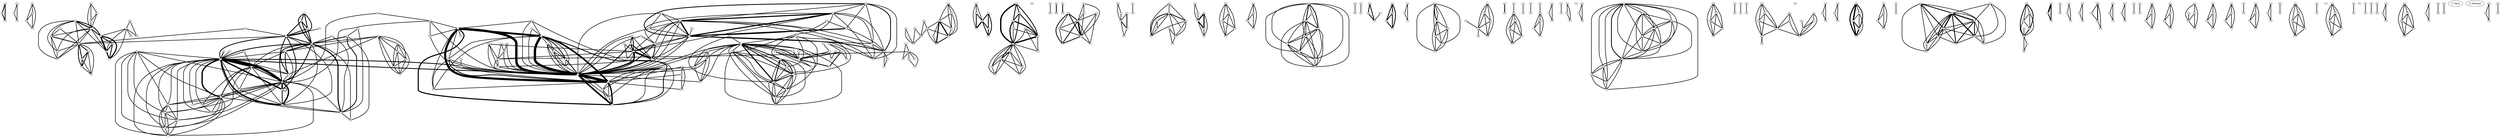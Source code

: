 graph G {
overlap = scalexy;
splines=true;
Y_Karam[shape=ellipse,width=0.25,height=0.15,fixedsize = true, fontname="Helvetica", fontsize=3.0,label="Y.Karam
2"];
T_Baker[shape=ellipse,width=0.25,height=0.15,fixedsize = true, fontname="Helvetica", fontsize=3.0,label="T.Baker
2"];
A_Taleb_Bendiab[shape=ellipse,width=0.25,height=0.15,fixedsize = true, fontname="Helvetica", fontsize=3.0,label="A.Taleb-Bendiab
2"];
T_Phung[shape=ellipse,width=0.25,height=0.15,fixedsize = true, fontname="Helvetica", fontsize=3.0,label="T.Phung
1"];
S_Loke[shape=ellipse,width=0.25,height=0.15,fixedsize = true, fontname="Helvetica", fontsize=3.0,label="S.Loke
1"];
J_Harland[shape=ellipse,width=0.25,height=0.15,fixedsize = true, fontname="Helvetica", fontsize=3.0,label="J.Harland
1"];
Y_Ledru[shape=ellipse,width=0.25,height=0.15,fixedsize = true, fontname="Helvetica", fontsize=3.0,label="Y.Ledru
1"];
J_Richier[shape=ellipse,width=0.25,height=0.15,fixedsize = true, fontname="Helvetica", fontsize=3.0,label="J.Richier
1"];
A_Idani[shape=ellipse,width=0.25,height=0.15,fixedsize = true, fontname="Helvetica", fontsize=3.0,label="A.Idani
1"];
M_Labiadh[shape=ellipse,width=0.25,height=0.15,fixedsize = true, fontname="Helvetica", fontsize=3.0,label="M.Labiadh
1"];
D_Alrajeh[shape=ellipse,width=0.25,height=0.15,fixedsize = true, fontname="Helvetica", fontsize=3.0,label="D.Alrajeh
3"];
A_Russo[shape=ellipse,width=0.25,height=0.15,fixedsize = true, fontname="Helvetica", fontsize=3.0,label="A.Russo
4"];
J_Lockerbie[shape=ellipse,width=0.25,height=0.15,fixedsize = true, fontname="Helvetica", fontsize=3.0,label="J.Lockerbie
2"];
N_Maiden[shape=ellipse,width=0.25,height=0.15,fixedsize = true, fontname="Helvetica", fontsize=3.0,label="N.Maiden
5"];
A_Mavin[shape=ellipse,width=0.25,height=0.15,fixedsize = true, fontname="Helvetica", fontsize=3.0,label="A.Mavin
1"];
M_Novak[shape=ellipse,width=0.25,height=0.15,fixedsize = true, fontname="Helvetica", fontsize=3.0,label="M.Novak
1"];
H_Nakagawa[shape=ellipse,width=0.25,height=0.15,fixedsize = true, fontname="Helvetica", fontsize=3.0,label="H.Nakagawa
4"];
A_Ohsuga[shape=ellipse,width=0.25,height=0.15,fixedsize = true, fontname="Helvetica", fontsize=3.0,label="A.Ohsuga
3"];
S_Honiden[shape=ellipse,width=0.25,height=0.15,fixedsize = true, fontname="Helvetica", fontsize=3.0,label="S.Honiden
3"];
A_Lo[shape=ellipse,width=0.25,height=0.15,fixedsize = true, fontname="Helvetica", fontsize=3.0,label="A.Lo
1"];
E_Yu[shape=ellipse,width=0.25,height=0.15,fixedsize = true, fontname="Helvetica", fontsize=3.0,label="E.Yu
9"];
J_Mazón[shape=ellipse,width=0.25,height=0.15,fixedsize = true, fontname="Helvetica", fontsize=3.0,label="J.Mazón
2"];
J_Pardillo[shape=ellipse,width=0.25,height=0.15,fixedsize = true, fontname="Helvetica", fontsize=3.0,label="J.Pardillo
5"];
J_Trujillo[shape=ellipse,width=0.25,height=0.15,fixedsize = true, fontname="Helvetica", fontsize=3.0,label="J.Trujillo
3"];
G_Koliadis[shape=ellipse,width=0.25,height=0.15,fixedsize = true, fontname="Helvetica", fontsize=3.0,label="G.Koliadis
4"];
A_Vranesevic[shape=ellipse,width=0.25,height=0.15,fixedsize = true, fontname="Helvetica", fontsize=3.0,label="A.Vranesevic
2"];
M_Bhuiyan[shape=ellipse,width=0.25,height=0.15,fixedsize = true, fontname="Helvetica", fontsize=3.0,label="M.Bhuiyan
3"];
A_Krishna[shape=ellipse,width=0.25,height=0.15,fixedsize = true, fontname="Helvetica", fontsize=3.0,label="A.Krishna
4"];
A_Ghose[shape=ellipse,width=0.25,height=0.15,fixedsize = true, fontname="Helvetica", fontsize=3.0,label="A.Ghose
8"];
A_Buarque[shape=ellipse,width=0.25,height=0.15,fixedsize = true, fontname="Helvetica", fontsize=3.0,label="A.Buarque
1"];
J_Castro[shape=ellipse,width=0.25,height=0.15,fixedsize = true, fontname="Helvetica", fontsize=3.0,label="J.Castro
14"];
F_Alencar[shape=ellipse,width=0.25,height=0.15,fixedsize = true, fontname="Helvetica", fontsize=3.0,label="F.Alencar
4"];
T_Karube[shape=ellipse,width=0.25,height=0.15,fixedsize = true, fontname="Helvetica", fontsize=3.0,label="T.Karube
1"];
A_Lapouchnian[shape=ellipse,width=0.25,height=0.15,fixedsize = true, fontname="Helvetica", fontsize=3.0,label="A.Lapouchnian
10"];
S_Liaskos[shape=ellipse,width=0.25,height=0.15,fixedsize = true, fontname="Helvetica", fontsize=3.0,label="S.Liaskos
9"];
J_Mylopoulos[shape=ellipse,width=0.25,height=0.15,fixedsize = true, fontname="Helvetica", fontsize=3.0,label="J.Mylopoulos
24"];
Y_Yu[shape=ellipse,width=0.25,height=0.15,fixedsize = true, fontname="Helvetica", fontsize=3.0,label="Y.Yu
11"];
C_Bidian[shape=ellipse,width=0.25,height=0.15,fixedsize = true, fontname="Helvetica", fontsize=3.0,label="C.Bidian
1"];
M_Morandini[shape=ellipse,width=0.25,height=0.15,fixedsize = true, fontname="Helvetica", fontsize=3.0,label="M.Morandini
2"];
L_Penserini[shape=ellipse,width=0.25,height=0.15,fixedsize = true, fontname="Helvetica", fontsize=3.0,label="L.Penserini
3"];
A_Perini[shape=ellipse,width=0.25,height=0.15,fixedsize = true, fontname="Helvetica", fontsize=3.0,label="A.Perini
8"];
M_Laguna[shape=ellipse,width=0.25,height=0.15,fixedsize = true, fontname="Helvetica", fontsize=3.0,label="M.Laguna
1"];
B_Gonzalez_Baixauli[shape=ellipse,width=0.25,height=0.15,fixedsize = true, fontname="Helvetica", fontsize=3.0,label="B.Gonzalez-Baixauli
1"];
H_Esfahani[shape=ellipse,width=0.25,height=0.15,fixedsize = true, fontname="Helvetica", fontsize=3.0,label="H.Esfahani
1"];
M_Annosi[shape=ellipse,width=0.25,height=0.15,fixedsize = true, fontname="Helvetica", fontsize=3.0,label="M.Annosi
1"];
A_Susi[shape=ellipse,width=0.25,height=0.15,fixedsize = true, fontname="Helvetica", fontsize=3.0,label="A.Susi
5"];
J_Kramer[shape=ellipse,width=0.25,height=0.15,fixedsize = true, fontname="Helvetica", fontsize=3.0,label="J.Kramer
4"];
S_Uchitel[shape=ellipse,width=0.25,height=0.15,fixedsize = true, fontname="Helvetica", fontsize=3.0,label="S.Uchitel
5"];
S_Chanvilai[shape=ellipse,width=0.25,height=0.15,fixedsize = true, fontname="Helvetica", fontsize=3.0,label="S.Chanvilai
1"];
K_Honda[shape=ellipse,width=0.25,height=0.15,fixedsize = true, fontname="Helvetica", fontsize=3.0,label="K.Honda
1"];
Y_Tahara[shape=ellipse,width=0.25,height=0.15,fixedsize = true, fontname="Helvetica", fontsize=3.0,label="Y.Tahara
1"];
D_Dermeval[shape=ellipse,width=0.25,height=0.15,fixedsize = true, fontname="Helvetica", fontsize=3.0,label="D.Dermeval
1"];
C_Silva[shape=ellipse,width=0.25,height=0.15,fixedsize = true, fontname="Helvetica", fontsize=3.0,label="C.Silva
4"];
J_Pimentel[shape=ellipse,width=0.25,height=0.15,fixedsize = true, fontname="Helvetica", fontsize=3.0,label="J.Pimentel
7"];
I_Bittencourt[shape=ellipse,width=0.25,height=0.15,fixedsize = true, fontname="Helvetica", fontsize=3.0,label="I.Bittencourt
1"];
P_Brito[shape=ellipse,width=0.25,height=0.15,fixedsize = true, fontname="Helvetica", fontsize=3.0,label="P.Brito
1"];
E_Elias[shape=ellipse,width=0.25,height=0.15,fixedsize = true, fontname="Helvetica", fontsize=3.0,label="E.Elias
1"];
T_Tenório[shape=ellipse,width=0.25,height=0.15,fixedsize = true, fontname="Helvetica", fontsize=3.0,label="T.Tenório
1"];
A_Pedro[shape=ellipse,width=0.25,height=0.15,fixedsize = true, fontname="Helvetica", fontsize=3.0,label="A.Pedro
1"];
L_Baresi[shape=ellipse,width=0.25,height=0.15,fixedsize = true, fontname="Helvetica", fontsize=3.0,label="L.Baresi
2"];
L_Pasquale[shape=ellipse,width=0.25,height=0.15,fixedsize = true, fontname="Helvetica", fontsize=3.0,label="L.Pasquale
2"];
P_Ranjan[shape=ellipse,width=0.25,height=0.15,fixedsize = true, fontname="Helvetica", fontsize=3.0,label="P.Ranjan
2"];
A_Misra[shape=ellipse,width=0.25,height=0.15,fixedsize = true, fontname="Helvetica", fontsize=3.0,label="A.Misra
2"];
J_Gillain[shape=ellipse,width=0.25,height=0.15,fixedsize = true, fontname="Helvetica", fontsize=3.0,label="J.Gillain
2"];
S_Faulkner[shape=ellipse,width=0.25,height=0.15,fixedsize = true, fontname="Helvetica", fontsize=3.0,label="S.Faulkner
4"];
P_Heymans[shape=ellipse,width=0.25,height=0.15,fixedsize = true, fontname="Helvetica", fontsize=3.0,label="P.Heymans
1"];
I_Jureta[shape=ellipse,width=0.25,height=0.15,fixedsize = true, fontname="Helvetica", fontsize=3.0,label="I.Jureta
4"];
M_Snoeck[shape=ellipse,width=0.25,height=0.15,fixedsize = true, fontname="Helvetica", fontsize=3.0,label="M.Snoeck
3"];
R_Kaabi[shape=ellipse,width=0.25,height=0.15,fixedsize = true, fontname="Helvetica", fontsize=3.0,label="R.Kaabi
2"];
C_Souveyet[shape=ellipse,width=0.25,height=0.15,fixedsize = true, fontname="Helvetica", fontsize=3.0,label="C.Souveyet
3"];
C_Rolland[shape=ellipse,width=0.25,height=0.15,fixedsize = true, fontname="Helvetica", fontsize=3.0,label="C.Rolland
3"];
N_Yoshioka[shape=ellipse,width=0.25,height=0.15,fixedsize = true, fontname="Helvetica", fontsize=3.0,label="N.Yoshioka
2"];
M_Shibaoka[shape=ellipse,width=0.25,height=0.15,fixedsize = true, fontname="Helvetica", fontsize=3.0,label="M.Shibaoka
1"];
H_Kaiya[shape=ellipse,width=0.25,height=0.15,fixedsize = true, fontname="Helvetica", fontsize=3.0,label="H.Kaiya
2"];
M_Saeki[shape=ellipse,width=0.25,height=0.15,fixedsize = true, fontname="Helvetica", fontsize=3.0,label="M.Saeki
2"];
Y_Wang[shape=ellipse,width=0.25,height=0.15,fixedsize = true, fontname="Helvetica", fontsize=3.0,label="Y.Wang
2"];
S_McIlraith[shape=ellipse,width=0.25,height=0.15,fixedsize = true, fontname="Helvetica", fontsize=3.0,label="S.McIlraith
1"];
I_Shofi[shape=ellipse,width=0.25,height=0.15,fixedsize = true, fontname="Helvetica", fontsize=3.0,label="I.Shofi
1"];
E_Budiardjo[shape=ellipse,width=0.25,height=0.15,fixedsize = true, fontname="Helvetica", fontsize=3.0,label="E.Budiardjo
1"];
L_Meertens[shape=ellipse,width=0.25,height=0.15,fixedsize = true, fontname="Helvetica", fontsize=3.0,label="L.Meertens
1"];
M_Iacob[shape=ellipse,width=0.25,height=0.15,fixedsize = true, fontname="Helvetica", fontsize=3.0,label="M.Iacob
2"];
L_Nieuwenhuis[shape=ellipse,width=0.25,height=0.15,fixedsize = true, fontname="Helvetica", fontsize=3.0,label="L.Nieuwenhuis
1"];
S_Bleistein[shape=ellipse,width=0.25,height=0.15,fixedsize = true, fontname="Helvetica", fontsize=3.0,label="S.Bleistein
3"];
K_Cox[shape=ellipse,width=0.25,height=0.15,fixedsize = true, fontname="Helvetica", fontsize=3.0,label="K.Cox
4"];
J_Verner[shape=ellipse,width=0.25,height=0.15,fixedsize = true, fontname="Helvetica", fontsize=3.0,label="J.Verner
3"];
S_Islam[shape=ellipse,width=0.25,height=0.15,fixedsize = true, fontname="Helvetica", fontsize=3.0,label="S.Islam
1"];
H_Mouratidis[shape=ellipse,width=0.25,height=0.15,fixedsize = true, fontname="Helvetica", fontsize=3.0,label="H.Mouratidis
4"];
S_Wagner[shape=ellipse,width=0.25,height=0.15,fixedsize = true, fontname="Helvetica", fontsize=3.0,label="S.Wagner
1"];
L_Priego_Roche[shape=ellipse,width=0.25,height=0.15,fixedsize = true, fontname="Helvetica", fontsize=3.0,label="L.Priego-Roche
1"];
L_Thom[shape=ellipse,width=0.25,height=0.15,fixedsize = true, fontname="Helvetica", fontsize=3.0,label="L.Thom
1"];
A_Front[shape=ellipse,width=0.25,height=0.15,fixedsize = true, fontname="Helvetica", fontsize=3.0,label="A.Front
1"];
D_Rieu[shape=ellipse,width=0.25,height=0.15,fixedsize = true, fontname="Helvetica", fontsize=3.0,label="D.Rieu
1"];
J_Mendling[shape=ellipse,width=0.25,height=0.15,fixedsize = true, fontname="Helvetica", fontsize=3.0,label="J.Mendling
1"];
J_Jürjens[shape=ellipse,width=0.25,height=0.15,fixedsize = true, fontname="Helvetica", fontsize=3.0,label="J.Jürjens
1"];
J_Fox[shape=ellipse,width=0.25,height=0.15,fixedsize = true, fontname="Helvetica", fontsize=3.0,label="J.Fox
1"];
A_Mahfouz[shape=ellipse,width=0.25,height=0.15,fixedsize = true, fontname="Helvetica", fontsize=3.0,label="A.Mahfouz
1"];
L_Barroca[shape=ellipse,width=0.25,height=0.15,fixedsize = true, fontname="Helvetica", fontsize=3.0,label="L.Barroca
1"];
R_Laney[shape=ellipse,width=0.25,height=0.15,fixedsize = true, fontname="Helvetica", fontsize=3.0,label="R.Laney
1"];
B_Nuseibeh[shape=ellipse,width=0.25,height=0.15,fixedsize = true, fontname="Helvetica", fontsize=3.0,label="B.Nuseibeh
1"];
M_Jarke[shape=ellipse,width=0.25,height=0.15,fixedsize = true, fontname="Helvetica", fontsize=3.0,label="M.Jarke
2"];
H_Nissen[shape=ellipse,width=0.25,height=0.15,fixedsize = true, fontname="Helvetica", fontsize=3.0,label="H.Nissen
1"];
T_Rose[shape=ellipse,width=0.25,height=0.15,fixedsize = true, fontname="Helvetica", fontsize=3.0,label="T.Rose
2"];
D_Schmitz[shape=ellipse,width=0.25,height=0.15,fixedsize = true, fontname="Helvetica", fontsize=3.0,label="D.Schmitz
2"];
D_Barone[shape=ellipse,width=0.25,height=0.15,fixedsize = true, fontname="Helvetica", fontsize=3.0,label="D.Barone
1"];
L_Peyton[shape=ellipse,width=0.25,height=0.15,fixedsize = true, fontname="Helvetica", fontsize=3.0,label="L.Peyton
4"];
F_Rizzolo[shape=ellipse,width=0.25,height=0.15,fixedsize = true, fontname="Helvetica", fontsize=3.0,label="F.Rizzolo
1"];
D_Amyot[shape=ellipse,width=0.25,height=0.15,fixedsize = true, fontname="Helvetica", fontsize=3.0,label="D.Amyot
9"];
M_Zhang[shape=ellipse,width=0.25,height=0.15,fixedsize = true, fontname="Helvetica", fontsize=3.0,label="M.Zhang
1"];
A_Polzer[shape=ellipse,width=0.25,height=0.15,fixedsize = true, fontname="Helvetica", fontsize=3.0,label="A.Polzer
1"];
J_Palczynski[shape=ellipse,width=0.25,height=0.15,fixedsize = true, fontname="Helvetica", fontsize=3.0,label="J.Palczynski
1"];
S_Kowalewski[shape=ellipse,width=0.25,height=0.15,fixedsize = true, fontname="Helvetica", fontsize=3.0,label="S.Kowalewski
1"];
M_Reke[shape=ellipse,width=0.25,height=0.15,fixedsize = true, fontname="Helvetica", fontsize=3.0,label="M.Reke
1"];
G_Beydoun[shape=ellipse,width=0.25,height=0.15,fixedsize = true, fontname="Helvetica", fontsize=3.0,label="G.Beydoun
1"];
G_Low[shape=ellipse,width=0.25,height=0.15,fixedsize = true, fontname="Helvetica", fontsize=3.0,label="G.Low
1"];
D_Nguyen[shape=ellipse,width=0.25,height=0.15,fixedsize = true, fontname="Helvetica", fontsize=3.0,label="D.Nguyen
1"];
P_Tonella[shape=ellipse,width=0.25,height=0.15,fixedsize = true, fontname="Helvetica", fontsize=3.0,label="P.Tonella
1"];
N_Kiyavitskaya[shape=ellipse,width=0.25,height=0.15,fixedsize = true, fontname="Helvetica", fontsize=3.0,label="N.Kiyavitskaya
1"];
N_Zannone[shape=ellipse,width=0.25,height=0.15,fixedsize = true, fontname="Helvetica", fontsize=3.0,label="N.Zannone
1"];
H_Lee[shape=ellipse,width=0.25,height=0.15,fixedsize = true, fontname="Helvetica", fontsize=3.0,label="H.Lee
1"];
Y_Song[shape=ellipse,width=0.25,height=0.15,fixedsize = true, fontname="Helvetica", fontsize=3.0,label="Y.Song
1"];
S_Manning[shape=ellipse,width=0.25,height=0.15,fixedsize = true, fontname="Helvetica", fontsize=3.0,label="S.Manning
2"];
S_Jones[shape=ellipse,width=0.25,height=0.15,fixedsize = true, fontname="Helvetica", fontsize=3.0,label="S.Jones
2"];
J_Greenwood[shape=ellipse,width=0.25,height=0.15,fixedsize = true, fontname="Helvetica", fontsize=3.0,label="J.Greenwood
2"];
E_Santos[shape=ellipse,width=0.25,height=0.15,fixedsize = true, fontname="Helvetica", fontsize=3.0,label="E.Santos
3"];
J_Sánchez[shape=ellipse,width=0.25,height=0.15,fixedsize = true, fontname="Helvetica", fontsize=3.0,label="J.Sánchez
4"];
O_Pastor[shape=ellipse,width=0.25,height=0.15,fixedsize = true, fontname="Helvetica", fontsize=3.0,label="O.Pastor
9"];
H_Goldsby[shape=ellipse,width=0.25,height=0.15,fixedsize = true, fontname="Helvetica", fontsize=3.0,label="H.Goldsby
2"];
S_Konrad[shape=ellipse,width=0.25,height=0.15,fixedsize = true, fontname="Helvetica", fontsize=3.0,label="S.Konrad
2"];
B_Cheng[shape=ellipse,width=0.25,height=0.15,fixedsize = true, fontname="Helvetica", fontsize=3.0,label="B.Cheng
3"];
R_Hassan[shape=ellipse,width=0.25,height=0.15,fixedsize = true, fontname="Helvetica", fontsize=3.0,label="R.Hassan
2"];
M_Eltoweissy[shape=ellipse,width=0.25,height=0.15,fixedsize = true, fontname="Helvetica", fontsize=3.0,label="M.Eltoweissy
2"];
S_Bohner[shape=ellipse,width=0.25,height=0.15,fixedsize = true, fontname="Helvetica", fontsize=3.0,label="S.Bohner
2"];
S_El_Kassas[shape=ellipse,width=0.25,height=0.15,fixedsize = true, fontname="Helvetica", fontsize=3.0,label="S.El-Kassas
2"];
L_Bai[shape=ellipse,width=0.25,height=0.15,fixedsize = true, fontname="Helvetica", fontsize=3.0,label="L.Bai
1"];
D_Ye[shape=ellipse,width=0.25,height=0.15,fixedsize = true, fontname="Helvetica", fontsize=3.0,label="D.Ye
1"];
J_Wei[shape=ellipse,width=0.25,height=0.15,fixedsize = true, fontname="Helvetica", fontsize=3.0,label="J.Wei
1"];
S_Ingolfo[shape=ellipse,width=0.25,height=0.15,fixedsize = true, fontname="Helvetica", fontsize=3.0,label="S.Ingolfo
1"];
A_Siena[shape=ellipse,width=0.25,height=0.15,fixedsize = true, fontname="Helvetica", fontsize=3.0,label="A.Siena
3"];
A_Matoussi[shape=ellipse,width=0.25,height=0.15,fixedsize = true, fontname="Helvetica", fontsize=3.0,label="A.Matoussi
2"];
F_Gervais[shape=ellipse,width=0.25,height=0.15,fixedsize = true, fontname="Helvetica", fontsize=3.0,label="F.Gervais
1"];
R_Laleau[shape=ellipse,width=0.25,height=0.15,fixedsize = true, fontname="Helvetica", fontsize=3.0,label="R.Laleau
2"];
C_Ponsard[shape=ellipse,width=0.25,height=0.15,fixedsize = true, fontname="Helvetica", fontsize=3.0,label="C.Ponsard
3"];
M_Delehaye[shape=ellipse,width=0.25,height=0.15,fixedsize = true, fontname="Helvetica", fontsize=3.0,label="M.Delehaye
1"];
G_Poels[shape=ellipse,width=0.25,height=0.15,fixedsize = true, fontname="Helvetica", fontsize=3.0,label="G.Poels
3"];
R_Chatley[shape=ellipse,width=0.25,height=0.15,fixedsize = true, fontname="Helvetica", fontsize=3.0,label="R.Chatley
2"];
J_Magee[shape=ellipse,width=0.25,height=0.15,fixedsize = true, fontname="Helvetica", fontsize=3.0,label="J.Magee
3"];
J_Fletcher[shape=ellipse,width=0.25,height=0.15,fixedsize = true, fontname="Helvetica", fontsize=3.0,label="J.Fletcher
1"];
J_Cleland_Huang[shape=ellipse,width=0.25,height=0.15,fixedsize = true, fontname="Helvetica", fontsize=3.0,label="J.Cleland-Huang
2"];
A_Bandara[shape=ellipse,width=0.25,height=0.15,fixedsize = true, fontname="Helvetica", fontsize=3.0,label="A.Bandara
1"];
E_Lupu[shape=ellipse,width=0.25,height=0.15,fixedsize = true, fontname="Helvetica", fontsize=3.0,label="E.Lupu
1"];
J_Moffett[shape=ellipse,width=0.25,height=0.15,fixedsize = true, fontname="Helvetica", fontsize=3.0,label="J.Moffett
1"];
J_Yang[shape=ellipse,width=0.25,height=0.15,fixedsize = true, fontname="Helvetica", fontsize=3.0,label="J.Yang
1"];
L_Liu[shape=ellipse,width=0.25,height=0.15,fixedsize = true, fontname="Helvetica", fontsize=3.0,label="L.Liu
4"];
Z_Liu[shape=ellipse,width=0.25,height=0.15,fixedsize = true, fontname="Helvetica", fontsize=3.0,label="Z.Liu
1"];
T_Wang[shape=ellipse,width=0.25,height=0.15,fixedsize = true, fontname="Helvetica", fontsize=3.0,label="T.Wang
1"];
J_Khallouf[shape=ellipse,width=0.25,height=0.15,fixedsize = true, fontname="Helvetica", fontsize=3.0,label="J.Khallouf
1"];
M_Winikoff[shape=ellipse,width=0.25,height=0.15,fixedsize = true, fontname="Helvetica", fontsize=3.0,label="M.Winikoff
1"];
K_Coelho[shape=ellipse,width=0.25,height=0.15,fixedsize = true, fontname="Helvetica", fontsize=3.0,label="K.Coelho
1"];
T_Batista[shape=ellipse,width=0.25,height=0.15,fixedsize = true, fontname="Helvetica", fontsize=3.0,label="T.Batista
2"];
C_Cares[shape=ellipse,width=0.25,height=0.15,fixedsize = true, fontname="Helvetica", fontsize=3.0,label="C.Cares
1"];
X_Franch[shape=ellipse,width=0.25,height=0.15,fixedsize = true, fontname="Helvetica", fontsize=3.0,label="X.Franch
5"];
V_Nunes[shape=ellipse,width=0.25,height=0.15,fixedsize = true, fontname="Helvetica", fontsize=3.0,label="V.Nunes
1"];
C_Werner[shape=ellipse,width=0.25,height=0.15,fixedsize = true, fontname="Helvetica", fontsize=3.0,label="C.Werner
1"];
F_Santoro[shape=ellipse,width=0.25,height=0.15,fixedsize = true, fontname="Helvetica", fontsize=3.0,label="F.Santoro
1"];
B_Verlaine[shape=ellipse,width=0.25,height=0.15,fixedsize = true, fontname="Helvetica", fontsize=3.0,label="B.Verlaine
1"];
Y_Dubois[shape=ellipse,width=0.25,height=0.15,fixedsize = true, fontname="Helvetica", fontsize=3.0,label="Y.Dubois
1"];
O_Glorio[shape=ellipse,width=0.25,height=0.15,fixedsize = true, fontname="Helvetica", fontsize=3.0,label="O.Glorio
1"];
R_Settimi[shape=ellipse,width=0.25,height=0.15,fixedsize = true, fontname="Helvetica", fontsize=3.0,label="R.Settimi
1"];
O_BenKhadra[shape=ellipse,width=0.25,height=0.15,fixedsize = true, fontname="Helvetica", fontsize=3.0,label="O.BenKhadra
1"];
E_Berezhanskaya[shape=ellipse,width=0.25,height=0.15,fixedsize = true, fontname="Helvetica", fontsize=3.0,label="E.Berezhanskaya
1"];
S_Christina[shape=ellipse,width=0.25,height=0.15,fixedsize = true, fontname="Helvetica", fontsize=3.0,label="S.Christina
1"];
S_Venkatesan[shape=ellipse,width=0.25,height=0.15,fixedsize = true, fontname="Helvetica", fontsize=3.0,label="S.Venkatesan
1"];
S_Saleem[shape=ellipse,width=0.25,height=0.15,fixedsize = true, fontname="Helvetica", fontsize=3.0,label="S.Saleem
1"];
M_Islam[shape=ellipse,width=0.25,height=0.15,fixedsize = true, fontname="Helvetica", fontsize=3.0,label="M.Islam
1"];
K_Aljoumaa[shape=ellipse,width=0.25,height=0.15,fixedsize = true, fontname="Helvetica", fontsize=3.0,label="K.Aljoumaa
1"];
S_Assar[shape=ellipse,width=0.25,height=0.15,fixedsize = true, fontname="Helvetica", fontsize=3.0,label="S.Assar
1"];
N_Mani[shape=ellipse,width=0.25,height=0.15,fixedsize = true, fontname="Helvetica", fontsize=3.0,label="N.Mani
1"];
V_Garousi[shape=ellipse,width=0.25,height=0.15,fixedsize = true, fontname="Helvetica", fontsize=3.0,label="V.Garousi
1"];
B_Far[shape=ellipse,width=0.25,height=0.15,fixedsize = true, fontname="Helvetica", fontsize=3.0,label="B.Far
1"];
Z_Jin[shape=ellipse,width=0.25,height=0.15,fixedsize = true, fontname="Helvetica", fontsize=3.0,label="Z.Jin
2"];
A_Szoke[shape=ellipse,width=0.25,height=0.15,fixedsize = true, fontname="Helvetica", fontsize=3.0,label="A.Szoke
1"];
L_Santos[shape=ellipse,width=0.25,height=0.15,fixedsize = true, fontname="Helvetica", fontsize=3.0,label="L.Santos
1"];
L_Pires[shape=ellipse,width=0.25,height=0.15,fixedsize = true, fontname="Helvetica", fontsize=3.0,label="L.Pires
1"];
a_Sinderen[shape=ellipse,width=0.25,height=0.15,fixedsize = true, fontname="Helvetica", fontsize=3.0,label="a.Sinderen
1"];
A_Wegmann[shape=ellipse,width=0.25,height=0.15,fixedsize = true, fontname="Helvetica", fontsize=3.0,label="A.Wegmann
2"];
G_Regev[shape=ellipse,width=0.25,height=0.15,fixedsize = true, fontname="Helvetica", fontsize=3.0,label="G.Regev
2"];
I_Rychkova[shape=ellipse,width=0.25,height=0.15,fixedsize = true, fontname="Helvetica", fontsize=3.0,label="I.Rychkova
1"];
L_Lê[shape=ellipse,width=0.25,height=0.15,fixedsize = true, fontname="Helvetica", fontsize=3.0,label="L.Lê
1"];
J_Cruz[shape=ellipse,width=0.25,height=0.15,fixedsize = true, fontname="Helvetica", fontsize=3.0,label="J.Cruz
1"];
P_Julia[shape=ellipse,width=0.25,height=0.15,fixedsize = true, fontname="Helvetica", fontsize=3.0,label="P.Julia
1"];
J_Rubio_Loyola[shape=ellipse,width=0.25,height=0.15,fixedsize = true, fontname="Helvetica", fontsize=3.0,label="J.Rubio-Loyola
1"];
J_Serrat[shape=ellipse,width=0.25,height=0.15,fixedsize = true, fontname="Helvetica", fontsize=3.0,label="J.Serrat
1"];
M_Charalambides[shape=ellipse,width=0.25,height=0.15,fixedsize = true, fontname="Helvetica", fontsize=3.0,label="M.Charalambides
1"];
P_Flegkas[shape=ellipse,width=0.25,height=0.15,fixedsize = true, fontname="Helvetica", fontsize=3.0,label="P.Flegkas
1"];
G_Pavlou[shape=ellipse,width=0.25,height=0.15,fixedsize = true, fontname="Helvetica", fontsize=3.0,label="G.Pavlou
1"];
H_Kaindl[shape=ellipse,width=0.25,height=0.15,fixedsize = true, fontname="Helvetica", fontsize=3.0,label="H.Kaindl
1"];
P_Wagner[shape=ellipse,width=0.25,height=0.15,fixedsize = true, fontname="Helvetica", fontsize=3.0,label="P.Wagner
1"];
H_Perrelli[shape=ellipse,width=0.25,height=0.15,fixedsize = true, fontname="Helvetica", fontsize=3.0,label="H.Perrelli
2"];
X_Cui[shape=ellipse,width=0.25,height=0.15,fixedsize = true, fontname="Helvetica", fontsize=3.0,label="X.Cui
1"];
R_Paige[shape=ellipse,width=0.25,height=0.15,fixedsize = true, fontname="Helvetica", fontsize=3.0,label="R.Paige
1"];
C_Lee[shape=ellipse,width=0.25,height=0.15,fixedsize = true, fontname="Helvetica", fontsize=3.0,label="C.Lee
1"];
A_Liu[shape=ellipse,width=0.25,height=0.15,fixedsize = true, fontname="Helvetica", fontsize=3.0,label="A.Liu
1"];
K_Pohl[shape=ellipse,width=0.25,height=0.15,fixedsize = true, fontname="Helvetica", fontsize=3.0,label="K.Pohl
3"];
E_Sikora[shape=ellipse,width=0.25,height=0.15,fixedsize = true, fontname="Helvetica", fontsize=3.0,label="E.Sikora
2"];
S_Lim[shape=ellipse,width=0.25,height=0.15,fixedsize = true, fontname="Helvetica", fontsize=3.0,label="S.Lim
1"];
E_Platon[shape=ellipse,width=0.25,height=0.15,fixedsize = true, fontname="Helvetica", fontsize=3.0,label="E.Platon
1"];
I_Alexander[shape=ellipse,width=0.25,height=0.15,fixedsize = true, fontname="Helvetica", fontsize=3.0,label="I.Alexander
1"];
J_Leite[shape=ellipse,width=0.25,height=0.15,fixedsize = true, fontname="Helvetica", fontsize=3.0,label="J.Leite
5"];
Y_Singh[shape=ellipse,width=0.25,height=0.15,fixedsize = true, fontname="Helvetica", fontsize=3.0,label="Y.Singh
1"];
A_Gosain[shape=ellipse,width=0.25,height=0.15,fixedsize = true, fontname="Helvetica", fontsize=3.0,label="A.Gosain
1"];
M_Kumar[shape=ellipse,width=0.25,height=0.15,fixedsize = true, fontname="Helvetica", fontsize=3.0,label="M.Kumar
1"];
W_Robinson[shape=ellipse,width=0.25,height=0.15,fixedsize = true, fontname="Helvetica", fontsize=3.0,label="W.Robinson
2"];
E_Oladimeji[shape=ellipse,width=0.25,height=0.15,fixedsize = true, fontname="Helvetica", fontsize=3.0,label="E.Oladimeji
1"];
S_Supakkul[shape=ellipse,width=0.25,height=0.15,fixedsize = true, fontname="Helvetica", fontsize=3.0,label="S.Supakkul
3"];
L_Chung[shape=ellipse,width=0.25,height=0.15,fixedsize = true, fontname="Helvetica", fontsize=3.0,label="L.Chung
7"];
A_Ramirez[shape=ellipse,width=0.25,height=0.15,fixedsize = true, fontname="Helvetica", fontsize=3.0,label="A.Ramirez
1"];
N_Niu[shape=ellipse,width=0.25,height=0.15,fixedsize = true, fontname="Helvetica", fontsize=3.0,label="N.Niu
1"];
B_González_Baixauli[shape=ellipse,width=0.25,height=0.15,fixedsize = true, fontname="Helvetica", fontsize=3.0,label="B.González-Baixauli
1"];
N_Ernst[shape=ellipse,width=0.25,height=0.15,fixedsize = true, fontname="Helvetica", fontsize=3.0,label="N.Ernst
1"];
K_Doumi[shape=ellipse,width=0.25,height=0.15,fixedsize = true, fontname="Helvetica", fontsize=3.0,label="K.Doumi
1"];
S_Baïna[shape=ellipse,width=0.25,height=0.15,fixedsize = true, fontname="Helvetica", fontsize=3.0,label="S.Baïna
1"];
K_Baïna[shape=ellipse,width=0.25,height=0.15,fixedsize = true, fontname="Helvetica", fontsize=3.0,label="K.Baïna
1"];
G_Giachetti[shape=ellipse,width=0.25,height=0.15,fixedsize = true, fontname="Helvetica", fontsize=3.0,label="G.Giachetti
3"];
E_Cardoso[shape=ellipse,width=0.25,height=0.15,fixedsize = true, fontname="Helvetica", fontsize=3.0,label="E.Cardoso
4"];
J_Almeida[shape=ellipse,width=0.25,height=0.15,fixedsize = true, fontname="Helvetica", fontsize=3.0,label="J.Almeida
4"];
G_Guizzardi[shape=ellipse,width=0.25,height=0.15,fixedsize = true, fontname="Helvetica", fontsize=3.0,label="G.Guizzardi
3"];
R_Guizzardi[shape=ellipse,width=0.25,height=0.15,fixedsize = true, fontname="Helvetica", fontsize=3.0,label="R.Guizzardi
4"];
A_Bögl[shape=ellipse,width=0.25,height=0.15,fixedsize = true, fontname="Helvetica", fontsize=3.0,label="A.Bögl
1"];
M_Schrefl[shape=ellipse,width=0.25,height=0.15,fixedsize = true, fontname="Helvetica", fontsize=3.0,label="M.Schrefl
1"];
G_Pomberger[shape=ellipse,width=0.25,height=0.15,fixedsize = true, fontname="Helvetica", fontsize=3.0,label="G.Pomberger
1"];
N_Weber[shape=ellipse,width=0.25,height=0.15,fixedsize = true, fontname="Helvetica", fontsize=3.0,label="N.Weber
1"];
S_Gao[shape=ellipse,width=0.25,height=0.15,fixedsize = true, fontname="Helvetica", fontsize=3.0,label="S.Gao
2"];
J_Krogstie[shape=ellipse,width=0.25,height=0.15,fixedsize = true, fontname="Helvetica", fontsize=3.0,label="J.Krogstie
1"];
G_Gröner[shape=ellipse,width=0.25,height=0.15,fixedsize = true, fontname="Helvetica", fontsize=3.0,label="G.Gröner
2"];
M_Asadi[shape=ellipse,width=0.25,height=0.15,fixedsize = true, fontname="Helvetica", fontsize=3.0,label="M.Asadi
5"];
B_Mohabbati[shape=ellipse,width=0.25,height=0.15,fixedsize = true, fontname="Helvetica", fontsize=3.0,label="B.Mohabbati
3"];
D_Gaševic[shape=ellipse,width=0.25,height=0.15,fixedsize = true, fontname="Helvetica", fontsize=3.0,label="D.Gaševic
2"];
F_Parreiras[shape=ellipse,width=0.25,height=0.15,fixedsize = true, fontname="Helvetica", fontsize=3.0,label="F.Parreiras
1"];
M_Boškovic[shape=ellipse,width=0.25,height=0.15,fixedsize = true, fontname="Helvetica", fontsize=3.0,label="M.Boškovic
1"];
B_Andersson[shape=ellipse,width=0.25,height=0.15,fixedsize = true, fontname="Helvetica", fontsize=3.0,label="B.Andersson
2"];
P_Johannesson[shape=ellipse,width=0.25,height=0.15,fixedsize = true, fontname="Helvetica", fontsize=3.0,label="P.Johannesson
2"];
J_Zdravkovic[shape=ellipse,width=0.25,height=0.15,fixedsize = true, fontname="Helvetica", fontsize=3.0,label="J.Zdravkovic
4"];
D_Neiger[shape=ellipse,width=0.25,height=0.15,fixedsize = true, fontname="Helvetica", fontsize=3.0,label="D.Neiger
4"];
L_Churilov[shape=ellipse,width=0.25,height=0.15,fixedsize = true, fontname="Helvetica", fontsize=3.0,label="L.Churilov
4"];
A_Flitman[shape=ellipse,width=0.25,height=0.15,fixedsize = true, fontname="Helvetica", fontsize=3.0,label="A.Flitman
2"];
Y_Lin[shape=ellipse,width=0.25,height=0.15,fixedsize = true, fontname="Helvetica", fontsize=3.0,label="Y.Lin
1"];
A_Sølvberg[shape=ellipse,width=0.25,height=0.15,fixedsize = true, fontname="Helvetica", fontsize=3.0,label="A.Sølvberg
1"];
A_Vasconcelos[shape=ellipse,width=0.25,height=0.15,fixedsize = true, fontname="Helvetica", fontsize=3.0,label="A.Vasconcelos
2"];
B_Marín[shape=ellipse,width=0.25,height=0.15,fixedsize = true, fontname="Helvetica", fontsize=3.0,label="B.Marín
2"];
W_Engelsman[shape=ellipse,width=0.25,height=0.15,fixedsize = true, fontname="Helvetica", fontsize=3.0,label="W.Engelsman
3"];
H_Jonkers[shape=ellipse,width=0.25,height=0.15,fixedsize = true, fontname="Helvetica", fontsize=3.0,label="H.Jonkers
2"];
H_Franken[shape=ellipse,width=0.25,height=0.15,fixedsize = true, fontname="Helvetica", fontsize=3.0,label="H.Franken
1"];
J_Molderez[shape=ellipse,width=0.25,height=0.15,fixedsize = true, fontname="Helvetica", fontsize=3.0,label="J.Molderez
1"];
Y_Lespérance[shape=ellipse,width=0.25,height=0.15,fixedsize = true, fontname="Helvetica", fontsize=3.0,label="Y.Lespérance
1"];
C_Ncube[shape=ellipse,width=0.25,height=0.15,fixedsize = true, fontname="Helvetica", fontsize=3.0,label="C.Ncube
1"];
A_Pourshahid[shape=ellipse,width=0.25,height=0.15,fixedsize = true, fontname="Helvetica", fontsize=3.0,label="A.Pourshahid
2"];
G_Mussbacher[shape=ellipse,width=0.25,height=0.15,fixedsize = true, fontname="Helvetica", fontsize=3.0,label="G.Mussbacher
3"];
M_Weiss[shape=ellipse,width=0.25,height=0.15,fixedsize = true, fontname="Helvetica", fontsize=3.0,label="M.Weiss
3"];
S_Kim[shape=ellipse,width=0.25,height=0.15,fixedsize = true, fontname="Helvetica", fontsize=3.0,label="S.Kim
1"];
M_Kim[shape=ellipse,width=0.25,height=0.15,fixedsize = true, fontname="Helvetica", fontsize=3.0,label="M.Kim
1"];
H_Kim[shape=ellipse,width=0.25,height=0.15,fixedsize = true, fontname="Helvetica", fontsize=3.0,label="H.Kim
1"];
E_Letier[shape=ellipse,width=0.25,height=0.15,fixedsize = true, fontname="Helvetica", fontsize=3.0,label="E.Letier
3"];
K_Decreus[shape=ellipse,width=0.25,height=0.15,fixedsize = true, fontname="Helvetica", fontsize=3.0,label="K.Decreus
2"];
R_Landtsheer[shape=ellipse,width=0.25,height=0.15,fixedsize = true, fontname="Helvetica", fontsize=3.0,label="R.Landtsheer
1"];
A_van Lamsweerde[shape=ellipse,width=0.25,height=0.15,fixedsize = true, fontname="Helvetica", fontsize=3.0,label="A.van Lamsweerde
1"];
A_Edirisuriya[shape=ellipse,width=0.25,height=0.15,fixedsize = true, fontname="Helvetica", fontsize=3.0,label="A.Edirisuriya
1"];
S_Tang[shape=ellipse,width=0.25,height=0.15,fixedsize = true, fontname="Helvetica", fontsize=3.0,label="S.Tang
1"];
X_Peng[shape=ellipse,width=0.25,height=0.15,fixedsize = true, fontname="Helvetica", fontsize=3.0,label="X.Peng
1"];
W_Zhao[shape=ellipse,width=0.25,height=0.15,fixedsize = true, fontname="Helvetica", fontsize=3.0,label="W.Zhao
1"];
N_Narendra[shape=ellipse,width=0.25,height=0.15,fixedsize = true, fontname="Helvetica", fontsize=3.0,label="N.Narendra
2"];
K_Ponnalagu[shape=ellipse,width=0.25,height=0.15,fixedsize = true, fontname="Helvetica", fontsize=3.0,label="K.Ponnalagu
2"];
A_Panda[shape=ellipse,width=0.25,height=0.15,fixedsize = true, fontname="Helvetica", fontsize=3.0,label="A.Panda
1"];
A_Gohad[shape=ellipse,width=0.25,height=0.15,fixedsize = true, fontname="Helvetica", fontsize=3.0,label="A.Gohad
1"];
F_Schulz[shape=ellipse,width=0.25,height=0.15,fixedsize = true, fontname="Helvetica", fontsize=3.0,label="F.Schulz
1"];
J_Meissner[shape=ellipse,width=0.25,height=0.15,fixedsize = true, fontname="Helvetica", fontsize=3.0,label="J.Meissner
1"];
W_Rossak[shape=ellipse,width=0.25,height=0.15,fixedsize = true, fontname="Helvetica", fontsize=3.0,label="W.Rossak
1"];
G_Chatzikonstantinou[shape=ellipse,width=0.25,height=0.15,fixedsize = true, fontname="Helvetica", fontsize=3.0,label="G.Chatzikonstantinou
2"];
M_Athanasopoulos[shape=ellipse,width=0.25,height=0.15,fixedsize = true, fontname="Helvetica", fontsize=3.0,label="M.Athanasopoulos
1"];
K_Kontogiannis[shape=ellipse,width=0.25,height=0.15,fixedsize = true, fontname="Helvetica", fontsize=3.0,label="K.Kontogiannis
2"];
M_Brezovan[shape=ellipse,width=0.25,height=0.15,fixedsize = true, fontname="Helvetica", fontsize=3.0,label="M.Brezovan
1"];
L_Stanescu[shape=ellipse,width=0.25,height=0.15,fixedsize = true, fontname="Helvetica", fontsize=3.0,label="L.Stanescu
1"];
E_Ganea[shape=ellipse,width=0.25,height=0.15,fixedsize = true, fontname="Helvetica", fontsize=3.0,label="E.Ganea
1"];
B_Bajic_Bizumic[shape=ellipse,width=0.25,height=0.15,fixedsize = true, fontname="Helvetica", fontsize=3.0,label="B.Bajic-Bizumic
1"];
A_Golnam[shape=ellipse,width=0.25,height=0.15,fixedsize = true, fontname="Helvetica", fontsize=3.0,label="A.Golnam
1"];
G_Popescu[shape=ellipse,width=0.25,height=0.15,fixedsize = true, fontname="Helvetica", fontsize=3.0,label="G.Popescu
1"];
G_Tapandjieva[shape=ellipse,width=0.25,height=0.15,fixedsize = true, fontname="Helvetica", fontsize=3.0,label="G.Tapandjieva
1"];
A_Saxena[shape=ellipse,width=0.25,height=0.15,fixedsize = true, fontname="Helvetica", fontsize=3.0,label="A.Saxena
1"];
M_Yassaee[shape=ellipse,width=0.25,height=0.15,fixedsize = true, fontname="Helvetica", fontsize=3.0,label="M.Yassaee
1"];
D_Gasevic[shape=ellipse,width=0.25,height=0.15,fixedsize = true, fontname="Helvetica", fontsize=3.0,label="D.Gasevic
3"];
E_Svee[shape=ellipse,width=0.25,height=0.15,fixedsize = true, fontname="Helvetica", fontsize=3.0,label="E.Svee
1"];
C_Giannoulis[shape=ellipse,width=0.25,height=0.15,fixedsize = true, fontname="Helvetica", fontsize=3.0,label="C.Giannoulis
1"];
G_Dantanarayana[shape=ellipse,width=0.25,height=0.15,fixedsize = true, fontname="Helvetica", fontsize=3.0,label="G.Dantanarayana
1"];
C_Wickramage[shape=ellipse,width=0.25,height=0.15,fixedsize = true, fontname="Helvetica", fontsize=3.0,label="C.Wickramage
1"];
P_Jayaweera[shape=ellipse,width=0.25,height=0.15,fixedsize = true, fontname="Helvetica", fontsize=3.0,label="P.Jayaweera
1"];
T_Okubo[shape=ellipse,width=0.25,height=0.15,fixedsize = true, fontname="Helvetica", fontsize=3.0,label="T.Okubo
1"];
K_Angelopoulos[shape=ellipse,width=0.25,height=0.15,fixedsize = true, fontname="Helvetica", fontsize=3.0,label="K.Angelopoulos
1"];
V_Souza[shape=ellipse,width=0.25,height=0.15,fixedsize = true, fontname="Helvetica", fontsize=3.0,label="V.Souza
2"];
J_Lee[shape=ellipse,width=0.25,height=0.15,fixedsize = true, fontname="Helvetica", fontsize=3.0,label="J.Lee
1"];
K_Hsu[shape=ellipse,width=0.25,height=0.15,fixedsize = true, fontname="Helvetica", fontsize=3.0,label="K.Hsu
1"];
J_Vara[shape=ellipse,width=0.25,height=0.15,fixedsize = true, fontname="Helvetica", fontsize=3.0,label="J.Vara
1"];
C_Burnay[shape=ellipse,width=0.25,height=0.15,fixedsize = true, fontname="Helvetica", fontsize=3.0,label="C.Burnay
1"];
I_Linden[shape=ellipse,width=0.25,height=0.15,fixedsize = true, fontname="Helvetica", fontsize=3.0,label="I.Linden
1"];
I_Nunes[shape=ellipse,width=0.25,height=0.15,fixedsize = true, fontname="Helvetica", fontsize=3.0,label="I.Nunes
1"];
M_Luck[shape=ellipse,width=0.25,height=0.15,fixedsize = true, fontname="Helvetica", fontsize=3.0,label="M.Luck
1"];
G_Loniewski[shape=ellipse,width=0.25,height=0.15,fixedsize = true, fontname="Helvetica", fontsize=3.0,label="G.Loniewski
1"];
E_Borde[shape=ellipse,width=0.25,height=0.15,fixedsize = true, fontname="Helvetica", fontsize=3.0,label="E.Borde
1"];
D_Blouin[shape=ellipse,width=0.25,height=0.15,fixedsize = true, fontname="Helvetica", fontsize=3.0,label="D.Blouin
1"];
E_Insfran[shape=ellipse,width=0.25,height=0.15,fixedsize = true, fontname="Helvetica", fontsize=3.0,label="E.Insfran
1"];
J_Park[shape=ellipse,width=0.25,height=0.15,fixedsize = true, fontname="Helvetica", fontsize=3.0,label="J.Park
1"];
S_Kang[shape=ellipse,width=0.25,height=0.15,fixedsize = true, fontname="Helvetica", fontsize=3.0,label="S.Kang
1"];
I_Chun[shape=ellipse,width=0.25,height=0.15,fixedsize = true, fontname="Helvetica", fontsize=3.0,label="I.Chun
1"];
W_Kim[shape=ellipse,width=0.25,height=0.15,fixedsize = true, fontname="Helvetica", fontsize=3.0,label="W.Kim
1"];
J_Sun[shape=ellipse,width=0.25,height=0.15,fixedsize = true, fontname="Helvetica", fontsize=3.0,label="J.Sun
1"];
L_Zhao[shape=ellipse,width=0.25,height=0.15,fixedsize = true, fontname="Helvetica", fontsize=3.0,label="L.Zhao
1"];
P_Loucopoulos[shape=ellipse,width=0.25,height=0.15,fixedsize = true, fontname="Helvetica", fontsize=3.0,label="P.Loucopoulos
2"];
B_Zhou[shape=ellipse,width=0.25,height=0.15,fixedsize = true, fontname="Helvetica", fontsize=3.0,label="B.Zhou
1"];
Z_Yang[shape=ellipse,width=0.25,height=0.15,fixedsize = true, fontname="Helvetica", fontsize=3.0,label="Z.Yang
1"];
K_Beckers[shape=ellipse,width=0.25,height=0.15,fixedsize = true, fontname="Helvetica", fontsize=3.0,label="K.Beckers
1"];
S_Faßbender[shape=ellipse,width=0.25,height=0.15,fixedsize = true, fontname="Helvetica", fontsize=3.0,label="S.Faßbender
1"];
M_Heisel[shape=ellipse,width=0.25,height=0.15,fixedsize = true, fontname="Helvetica", fontsize=3.0,label="M.Heisel
2"];
F_Paci[shape=ellipse,width=0.25,height=0.15,fixedsize = true, fontname="Helvetica", fontsize=3.0,label="F.Paci
2"];
R_Banach[shape=ellipse,width=0.25,height=0.15,fixedsize = true, fontname="Helvetica", fontsize=3.0,label="R.Banach
1"];
H_Zhu[shape=ellipse,width=0.25,height=0.15,fixedsize = true, fontname="Helvetica", fontsize=3.0,label="H.Zhu
1"];
W_Su[shape=ellipse,width=0.25,height=0.15,fixedsize = true, fontname="Helvetica", fontsize=3.0,label="W.Su
1"];
R_Huang[shape=ellipse,width=0.25,height=0.15,fixedsize = true, fontname="Helvetica", fontsize=3.0,label="R.Huang
1"];
F_Francesconi[shape=ellipse,width=0.25,height=0.15,fixedsize = true, fontname="Helvetica", fontsize=3.0,label="F.Francesconi
1"];
F_Dalpiaz[shape=ellipse,width=0.25,height=0.15,fixedsize = true, fontname="Helvetica", fontsize=3.0,label="F.Dalpiaz
2"];
R_Macasaet[shape=ellipse,width=0.25,height=0.15,fixedsize = true, fontname="Helvetica", fontsize=3.0,label="R.Macasaet
1"];
M_Noguera[shape=ellipse,width=0.25,height=0.15,fixedsize = true, fontname="Helvetica", fontsize=3.0,label="M.Noguera
2"];
M_Rodriguez[shape=ellipse,width=0.25,height=0.15,fixedsize = true, fontname="Helvetica", fontsize=3.0,label="M.Rodriguez
1"];
J_Garrido[shape=ellipse,width=0.25,height=0.15,fixedsize = true, fontname="Helvetica", fontsize=3.0,label="J.Garrido
2"];
Y_Jung[shape=ellipse,width=0.25,height=0.15,fixedsize = true, fontname="Helvetica", fontsize=3.0,label="Y.Jung
1"];
Y_Cho[shape=ellipse,width=0.25,height=0.15,fixedsize = true, fontname="Helvetica", fontsize=3.0,label="Y.Cho
1"];
Y_Park[shape=ellipse,width=0.25,height=0.15,fixedsize = true, fontname="Helvetica", fontsize=3.0,label="Y.Park
1"];
T_Lee[shape=ellipse,width=0.25,height=0.15,fixedsize = true, fontname="Helvetica", fontsize=3.0,label="T.Lee
1"];
I_Attarian[shape=ellipse,width=0.25,height=0.15,fixedsize = true, fontname="Helvetica", fontsize=3.0,label="I.Attarian
1"];
N_Chiktey[shape=ellipse,width=0.25,height=0.15,fixedsize = true, fontname="Helvetica", fontsize=3.0,label="N.Chiktey
1"];
S_Tamilselvam[shape=ellipse,width=0.25,height=0.15,fixedsize = true, fontname="Helvetica", fontsize=3.0,label="S.Tamilselvam
1"];
E_Vassev[shape=ellipse,width=0.25,height=0.15,fixedsize = true, fontname="Helvetica", fontsize=3.0,label="E.Vassev
1"];
M_Hinchey[shape=ellipse,width=0.25,height=0.15,fixedsize = true, fontname="Helvetica", fontsize=3.0,label="M.Hinchey
1"];
B_Nagel[shape=ellipse,width=0.25,height=0.15,fixedsize = true, fontname="Helvetica", fontsize=3.0,label="B.Nagel
1"];
C_Gerth[shape=ellipse,width=0.25,height=0.15,fixedsize = true, fontname="Helvetica", fontsize=3.0,label="C.Gerth
1"];
G_Engels[shape=ellipse,width=0.25,height=0.15,fixedsize = true, fontname="Helvetica", fontsize=3.0,label="G.Engels
1"];
J_Post[shape=ellipse,width=0.25,height=0.15,fixedsize = true, fontname="Helvetica", fontsize=3.0,label="J.Post
1"];
N_Mohammadi[shape=ellipse,width=0.25,height=0.15,fixedsize = true, fontname="Helvetica", fontsize=3.0,label="N.Mohammadi
1"];
A_Alebrahim[shape=ellipse,width=0.25,height=0.15,fixedsize = true, fontname="Helvetica", fontsize=3.0,label="A.Alebrahim
1"];
T_Weyer[shape=ellipse,width=0.25,height=0.15,fixedsize = true, fontname="Helvetica", fontsize=3.0,label="T.Weyer
1"];
M_Ruiz[shape=ellipse,width=0.25,height=0.15,fixedsize = true, fontname="Helvetica", fontsize=3.0,label="M.Ruiz
2"];
D_Costal[shape=ellipse,width=0.25,height=0.15,fixedsize = true, fontname="Helvetica", fontsize=3.0,label="D.Costal
2"];
S_España[shape=ellipse,width=0.25,height=0.15,fixedsize = true, fontname="Helvetica", fontsize=3.0,label="S.España
2"];
L_Yang[shape=ellipse,width=0.25,height=0.15,fixedsize = true, fontname="Helvetica", fontsize=3.0,label="L.Yang
1"];
R_Prasanna[shape=ellipse,width=0.25,height=0.15,fixedsize = true, fontname="Helvetica", fontsize=3.0,label="R.Prasanna
1"];
M_King[shape=ellipse,width=0.25,height=0.15,fixedsize = true, fontname="Helvetica", fontsize=3.0,label="M.King
1"];
P_Murukannaiah[shape=ellipse,width=0.25,height=0.15,fixedsize = true, fontname="Helvetica", fontsize=3.0,label="P.Murukannaiah
1"];
M_Singh[shape=ellipse,width=0.25,height=0.15,fixedsize = true, fontname="Helvetica", fontsize=3.0,label="M.Singh
1"];
A_Dutta[shape=ellipse,width=0.25,height=0.15,fixedsize = true, fontname="Helvetica", fontsize=3.0,label="A.Dutta
1"];
S_Bhattacharjee[shape=ellipse,width=0.25,height=0.15,fixedsize = true, fontname="Helvetica", fontsize=3.0,label="S.Bhattacharjee
1"];
A_Kanjilal[shape=ellipse,width=0.25,height=0.15,fixedsize = true, fontname="Helvetica", fontsize=3.0,label="A.Kanjilal
1"];
R_Dasgupta[shape=ellipse,width=0.25,height=0.15,fixedsize = true, fontname="Helvetica", fontsize=3.0,label="R.Dasgupta
1"];
S_Bhattacharya[shape=ellipse,width=0.25,height=0.15,fixedsize = true, fontname="Helvetica", fontsize=3.0,label="S.Bhattacharya
1"];
M_Lucena[shape=ellipse,width=0.25,height=0.15,fixedsize = true, fontname="Helvetica", fontsize=3.0,label="M.Lucena
1"];
B_LRD[shape=ellipse,width=0.25,height=0.15,fixedsize = true, fontname="Helvetica", fontsize=3.0,label="B.LRD
1"];
C_J[shape=ellipse,width=0.25,height=0.15,fixedsize = true, fontname="Helvetica", fontsize=3.0,label="C.J
1"];
L_Bastos[shape=ellipse,width=0.25,height=0.15,fixedsize = true, fontname="Helvetica", fontsize=3.0,label="L.Bastos
2"];
L_AV[shape=ellipse,width=0.25,height=0.15,fixedsize = true, fontname="Helvetica", fontsize=3.0,label="L.AV
1"];
S_LF[shape=ellipse,width=0.25,height=0.15,fixedsize = true, fontname="Helvetica", fontsize=3.0,label="S.LF
1"];
B_TV[shape=ellipse,width=0.25,height=0.15,fixedsize = true, fontname="Helvetica", fontsize=3.0,label="B.TV
1"];
G_A[shape=ellipse,width=0.25,height=0.15,fixedsize = true, fontname="Helvetica", fontsize=3.0,label="G.A
1"];
M_AL[shape=ellipse,width=0.25,height=0.15,fixedsize = true, fontname="Helvetica", fontsize=3.0,label="M.AL
1"];
M_L[shape=ellipse,width=0.25,height=0.15,fixedsize = true, fontname="Helvetica", fontsize=3.0,label="M.L
1"];
V_Santander[shape=ellipse,width=0.25,height=0.15,fixedsize = true, fontname="Helvetica", fontsize=3.0,label="V.Santander
1"];
N_Subramanian[shape=ellipse,width=0.25,height=0.15,fixedsize = true, fontname="Helvetica", fontsize=3.0,label="N.Subramanian
1"];
M_Hurtado[shape=ellipse,width=0.25,height=0.15,fixedsize = true, fontname="Helvetica", fontsize=3.0,label="M.Hurtado
1"];
M_Rodríguez[shape=ellipse,width=0.25,height=0.15,fixedsize = true, fontname="Helvetica", fontsize=3.0,label="M.Rodríguez
1"];
K_Benghazi[shape=ellipse,width=0.25,height=0.15,fixedsize = true, fontname="Helvetica", fontsize=3.0,label="K.Benghazi
1"];
P_Giorgini[shape=ellipse,width=0.25,height=0.15,fixedsize = true, fontname="Helvetica", fontsize=3.0,label="P.Giorgini
3"];
S_Ghanavati[shape=ellipse,width=0.25,height=0.15,fixedsize = true, fontname="Helvetica", fontsize=3.0,label="S.Ghanavati
3"];
M_Salnitri[shape=ellipse,width=0.25,height=0.15,fixedsize = true, fontname="Helvetica", fontsize=3.0,label="M.Salnitri
1"];
Y_Asnar[shape=ellipse,width=0.25,height=0.15,fixedsize = true, fontname="Helvetica", fontsize=3.0,label="Y.Asnar
1"];
F_Massacci[shape=ellipse,width=0.25,height=0.15,fixedsize = true, fontname="Helvetica", fontsize=3.0,label="F.Massacci
2"];
J_Jurjens[shape=ellipse,width=0.25,height=0.15,fixedsize = true, fontname="Helvetica", fontsize=3.0,label="J.Jurjens
1"];
L_Renou[shape=ellipse,width=0.25,height=0.15,fixedsize = true, fontname="Helvetica", fontsize=3.0,label="L.Renou
1"];
M_Petit[shape=ellipse,width=0.25,height=0.15,fixedsize = true, fontname="Helvetica", fontsize=3.0,label="M.Petit
1"];
J_Gordijn[shape=ellipse,width=0.25,height=0.15,fixedsize = true, fontname="Helvetica", fontsize=3.0,label="J.Gordijn
3"];
R_Wieringa[shape=ellipse,width=0.25,height=0.15,fixedsize = true, fontname="Helvetica", fontsize=3.0,label="R.Wieringa
1"];
J_Stirna[shape=ellipse,width=0.25,height=0.15,fixedsize = true, fontname="Helvetica", fontsize=3.0,label="J.Stirna
1"];
A_Persson[shape=ellipse,width=0.25,height=0.15,fixedsize = true, fontname="Helvetica", fontsize=3.0,label="A.Persson
1"];
K_Uno[shape=ellipse,width=0.25,height=0.15,fixedsize = true, fontname="Helvetica", fontsize=3.0,label="K.Uno
1"];
S_Hayashi[shape=ellipse,width=0.25,height=0.15,fixedsize = true, fontname="Helvetica", fontsize=3.0,label="S.Hayashi
1"];
E_Bagheri[shape=ellipse,width=0.25,height=0.15,fixedsize = true, fontname="Helvetica", fontsize=3.0,label="E.Bagheri
3"];
M_Hatala[shape=ellipse,width=0.25,height=0.15,fixedsize = true, fontname="Helvetica", fontsize=3.0,label="M.Hatala
2"];
A_Ensan[shape=ellipse,width=0.25,height=0.15,fixedsize = true, fontname="Helvetica", fontsize=3.0,label="A.Ensan
1"];
Y_Biletskiy[shape=ellipse,width=0.25,height=0.15,fixedsize = true, fontname="Helvetica", fontsize=3.0,label="Y.Biletskiy
1"];
C_Borba[shape=ellipse,width=0.25,height=0.15,fixedsize = true, fontname="Helvetica", fontsize=3.0,label="C.Borba
1"];
M_Bastarrica[shape=ellipse,width=0.25,height=0.15,fixedsize = true, fontname="Helvetica", fontsize=3.0,label="M.Bastarrica
1"];
S_Soares[shape=ellipse,width=0.25,height=0.15,fixedsize = true, fontname="Helvetica", fontsize=3.0,label="S.Soares
1"];
L_Fernandes[shape=ellipse,width=0.25,height=0.15,fixedsize = true, fontname="Helvetica", fontsize=3.0,label="L.Fernandes
1"];
P_Jr[shape=ellipse,width=0.25,height=0.15,fixedsize = true, fontname="Helvetica", fontsize=3.0,label="P.Jr
1"];
F_Semmak[shape=ellipse,width=0.25,height=0.15,fixedsize = true, fontname="Helvetica", fontsize=3.0,label="F.Semmak
1"];
D_Petit[shape=ellipse,width=0.25,height=0.15,fixedsize = true, fontname="Helvetica", fontsize=3.0,label="D.Petit
1"];
A_Hammad[shape=ellipse,width=0.25,height=0.15,fixedsize = true, fontname="Helvetica", fontsize=3.0,label="A.Hammad
1"];
B_Tatibouet[shape=ellipse,width=0.25,height=0.15,fixedsize = true, fontname="Helvetica", fontsize=3.0,label="B.Tatibouet
1"];
P_Bresciani[shape=ellipse,width=0.25,height=0.15,fixedsize = true, fontname="Helvetica", fontsize=3.0,label="P.Bresciani
1"];
F_Giunchiglia[shape=ellipse,width=0.25,height=0.15,fixedsize = true, fontname="Helvetica", fontsize=3.0,label="F.Giunchiglia
1"];
A_Scheer[shape=ellipse,width=0.25,height=0.15,fixedsize = true, fontname="Helvetica", fontsize=3.0,label="A.Scheer
1"];
M_Bergholtz[shape=ellipse,width=0.25,height=0.15,fixedsize = true, fontname="Helvetica", fontsize=3.0,label="M.Bergholtz
1"];
A_Ilayperuma[shape=ellipse,width=0.25,height=0.15,fixedsize = true, fontname="Helvetica", fontsize=3.0,label="A.Ilayperuma
1"];
K_Birgit[shape=ellipse,width=0.25,height=0.15,fixedsize = true, fontname="Helvetica", fontsize=3.0,label="K.Birgit
1"];
B_List[shape=ellipse,width=0.25,height=0.15,fixedsize = true, fontname="Helvetica", fontsize=3.0,label="B.List
1"];
H_Estrada[shape=ellipse,width=0.25,height=0.15,fixedsize = true, fontname="Helvetica", fontsize=3.0,label="H.Estrada
3"];
J_González[shape=ellipse,width=0.25,height=0.15,fixedsize = true, fontname="Helvetica", fontsize=3.0,label="J.González
1"];
J_Díaz[shape=ellipse,width=0.25,height=0.15,fixedsize = true, fontname="Helvetica", fontsize=3.0,label="J.Díaz
1"];
E_Felix[shape=ellipse,width=0.25,height=0.15,fixedsize = true, fontname="Helvetica", fontsize=3.0,label="E.Felix
1"];
O_Delande[shape=ellipse,width=0.25,height=0.15,fixedsize = true, fontname="Helvetica", fontsize=3.0,label="O.Delande
1"];
B_Raadt[shape=ellipse,width=0.25,height=0.15,fixedsize = true, fontname="Helvetica", fontsize=3.0,label="B.Raadt
2"];
A_Caetano[shape=ellipse,width=0.25,height=0.15,fixedsize = true, fontname="Helvetica", fontsize=3.0,label="A.Caetano
1"];
J_Neves[shape=ellipse,width=0.25,height=0.15,fixedsize = true, fontname="Helvetica", fontsize=3.0,label="J.Neves
1"];
P_Sinogas[shape=ellipse,width=0.25,height=0.15,fixedsize = true, fontname="Helvetica", fontsize=3.0,label="P.Sinogas
1"];
R_Mendes[shape=ellipse,width=0.25,height=0.15,fixedsize = true, fontname="Helvetica", fontsize=3.0,label="R.Mendes
1"];
J_Tribolet[shape=ellipse,width=0.25,height=0.15,fixedsize = true, fontname="Helvetica", fontsize=3.0,label="J.Tribolet
1"];
I_Markovic[shape=ellipse,width=0.25,height=0.15,fixedsize = true, fontname="Helvetica", fontsize=3.0,label="I.Markovic
1"];
M_Kowalkiewicz[shape=ellipse,width=0.25,height=0.15,fixedsize = true, fontname="Helvetica", fontsize=3.0,label="M.Kowalkiewicz
1"];
S_Sunkle[shape=ellipse,width=0.25,height=0.15,fixedsize = true, fontname="Helvetica", fontsize=3.0,label="S.Sunkle
1"];
V_Kulkarni[shape=ellipse,width=0.25,height=0.15,fixedsize = true, fontname="Helvetica", fontsize=3.0,label="V.Kulkarni
1"];
S_Roychoudhury[shape=ellipse,width=0.25,height=0.15,fixedsize = true, fontname="Helvetica", fontsize=3.0,label="S.Roychoudhury
1"];
A_Antón[shape=ellipse,width=0.25,height=0.15,fixedsize = true, fontname="Helvetica", fontsize=3.0,label="A.Antón
1"];
R_Carter[shape=ellipse,width=0.25,height=0.15,fixedsize = true, fontname="Helvetica", fontsize=3.0,label="R.Carter
1"];
A_Dagnino[shape=ellipse,width=0.25,height=0.15,fixedsize = true, fontname="Helvetica", fontsize=3.0,label="A.Dagnino
1"];
J_Dempster[shape=ellipse,width=0.25,height=0.15,fixedsize = true, fontname="Helvetica", fontsize=3.0,label="J.Dempster
1"];
D_Siege[shape=ellipse,width=0.25,height=0.15,fixedsize = true, fontname="Helvetica", fontsize=3.0,label="D.Siege
1"];
C_Achour[shape=ellipse,width=0.25,height=0.15,fixedsize = true, fontname="Helvetica", fontsize=3.0,label="C.Achour
1"];
D_Gross[shape=ellipse,width=0.25,height=0.15,fixedsize = true, fontname="Helvetica", fontsize=3.0,label="D.Gross
2"];
A_Lamsweerde[shape=ellipse,width=0.25,height=0.15,fixedsize = true, fontname="Helvetica", fontsize=3.0,label="A.Lamsweerde
2"];
M_Jungblut[shape=ellipse,width=0.25,height=0.15,fixedsize = true, fontname="Helvetica", fontsize=3.0,label="M.Jungblut
2"];
S_Khan[shape=ellipse,width=0.25,height=0.15,fixedsize = true, fontname="Helvetica", fontsize=3.0,label="S.Khan
1"];
M_Litoiu[shape=ellipse,width=0.25,height=0.15,fixedsize = true, fontname="Helvetica", fontsize=3.0,label="M.Litoiu
1"];
V_Rogozhkin[shape=ellipse,width=0.25,height=0.15,fixedsize = true, fontname="Helvetica", fontsize=3.0,label="V.Rogozhkin
1"];
M_Kolp[shape=ellipse,width=0.25,height=0.15,fixedsize = true, fontname="Helvetica", fontsize=3.0,label="M.Kolp
3"];
K_Phalp[shape=ellipse,width=0.25,height=0.15,fixedsize = true, fontname="Helvetica", fontsize=3.0,label="K.Phalp
1"];
F_Molina[shape=ellipse,width=0.25,height=0.15,fixedsize = true, fontname="Helvetica", fontsize=3.0,label="F.Molina
2"];
C_Cachero[shape=ellipse,width=0.25,height=0.15,fixedsize = true, fontname="Helvetica", fontsize=3.0,label="C.Cachero
2"];
A_Toval[shape=ellipse,width=0.25,height=0.15,fixedsize = true, fontname="Helvetica", fontsize=3.0,label="A.Toval
2"];
B_Esfandiari[shape=ellipse,width=0.25,height=0.15,fixedsize = true, fontname="Helvetica", fontsize=3.0,label="B.Esfandiari
1"];
Y_Luo[shape=ellipse,width=0.25,height=0.15,fixedsize = true, fontname="Helvetica", fontsize=3.0,label="Y.Luo
1"];
B_Aziz[shape=ellipse,width=0.25,height=0.15,fixedsize = true, fontname="Helvetica", fontsize=3.0,label="B.Aziz
1"];
A_Arenas[shape=ellipse,width=0.25,height=0.15,fixedsize = true, fontname="Helvetica", fontsize=3.0,label="A.Arenas
1"];
J_Bicarregui[shape=ellipse,width=0.25,height=0.15,fixedsize = true, fontname="Helvetica", fontsize=3.0,label="J.Bicarregui
1"];
P_Massonet[shape=ellipse,width=0.25,height=0.15,fixedsize = true, fontname="Helvetica", fontsize=3.0,label="P.Massonet
1"];
N_H[shape=ellipse,width=0.25,height=0.15,fixedsize = true, fontname="Helvetica", fontsize=3.0,label="N.H
1"];
T_K[shape=ellipse,width=0.25,height=0.15,fixedsize = true, fontname="Helvetica", fontsize=3.0,label="T.K
1"];
H_S[shape=ellipse,width=0.25,height=0.15,fixedsize = true, fontname="Helvetica", fontsize=3.0,label="H.S
1"];
Y_Wautelet[shape=ellipse,width=0.25,height=0.15,fixedsize = true, fontname="Helvetica", fontsize=3.0,label="Y.Wautelet
1"];
N_Bencomo[shape=ellipse,width=0.25,height=0.15,fixedsize = true, fontname="Helvetica", fontsize=3.0,label="N.Bencomo
1"];
A_Belaggoun[shape=ellipse,width=0.25,height=0.15,fixedsize = true, fontname="Helvetica", fontsize=3.0,label="A.Belaggoun
1"];
M_Brandozzi[shape=ellipse,width=0.25,height=0.15,fixedsize = true, fontname="Helvetica", fontsize=3.0,label="M.Brandozzi
1"];
D_Perry[shape=ellipse,width=0.25,height=0.15,fixedsize = true, fontname="Helvetica", fontsize=3.0,label="D.Perry
1"];
J_Araújo[shape=ellipse,width=0.25,height=0.15,fixedsize = true, fontname="Helvetica", fontsize=3.0,label="J.Araújo
1"];
A_Moreira[shape=ellipse,width=0.25,height=0.15,fixedsize = true, fontname="Helvetica", fontsize=3.0,label="A.Moreira
1"];
G_Grau[shape=ellipse,width=0.25,height=0.15,fixedsize = true, fontname="Helvetica", fontsize=3.0,label="G.Grau
1"];
D_Quartel[shape=ellipse,width=0.25,height=0.15,fixedsize = true, fontname="Helvetica", fontsize=3.0,label="D.Quartel
1"];
M_Sinderen[shape=ellipse,width=0.25,height=0.15,fixedsize = true, fontname="Helvetica", fontsize=3.0,label="M.Sinderen
2"];
D_Quartelc[shape=ellipse,width=0.25,height=0.15,fixedsize = true, fontname="Helvetica", fontsize=3.0,label="D.Quartelc
1"];
H_Jonkersa[shape=ellipse,width=0.25,height=0.15,fixedsize = true, fontname="Helvetica", fontsize=3.0,label="H.Jonkersa
1"];
B_Nixon[shape=ellipse,width=0.25,height=0.15,fixedsize = true, fontname="Helvetica", fontsize=3.0,label="B.Nixon
1"];
S_Easterbrook[shape=ellipse,width=0.25,height=0.15,fixedsize = true, fontname="Helvetica", fontsize=3.0,label="S.Easterbrook
1"];
Y_Yijun Yu[shape=ellipse,width=0.25,height=0.15,fixedsize = true, fontname="Helvetica", fontsize=3.0,label="Y.Yijun Yu
1"];
G_Hanane Becha[shape=ellipse,width=0.25,height=0.15,fixedsize = true, fontname="Helvetica", fontsize=3.0,label="G.Hanane Becha
1"];
S_Behnam[shape=ellipse,width=0.25,height=0.15,fixedsize = true, fontname="Helvetica", fontsize=3.0,label="S.Behnam
1"];
P_Chen[shape=ellipse,width=0.25,height=0.15,fixedsize = true, fontname="Helvetica", fontsize=3.0,label="P.Chen
1"];
A_Forster[shape=ellipse,width=0.25,height=0.15,fixedsize = true, fontname="Helvetica", fontsize=3.0,label="A.Forster
1"];
B_Hui[shape=ellipse,width=0.25,height=0.15,fixedsize = true, fontname="Helvetica", fontsize=3.0,label="B.Hui
1"];
P_Katalagarianos[shape=ellipse,width=0.25,height=0.15,fixedsize = true, fontname="Helvetica", fontsize=3.0,label="P.Katalagarianos
1"];
M_Marakakis[shape=ellipse,width=0.25,height=0.15,fixedsize = true, fontname="Helvetica", fontsize=3.0,label="M.Marakakis
1"];
M_Mertikas[shape=ellipse,width=0.25,height=0.15,fixedsize = true, fontname="Helvetica", fontsize=3.0,label="M.Mertikas
1"];
Y_Vassiliou[shape=ellipse,width=0.25,height=0.15,fixedsize = true, fontname="Helvetica", fontsize=3.0,label="Y.Vassiliou
1"];
R_Kazhamiakin[shape=ellipse,width=0.25,height=0.15,fixedsize = true, fontname="Helvetica", fontsize=3.0,label="R.Kazhamiakin
1"];
M_Pistore[shape=ellipse,width=0.25,height=0.15,fixedsize = true, fontname="Helvetica", fontsize=3.0,label="M.Pistore
1"];
M_Roveri[shape=ellipse,width=0.25,height=0.15,fixedsize = true, fontname="Helvetica", fontsize=3.0,label="M.Roveri
1"];
M_Alicia[shape=ellipse,width=0.25,height=0.15,fixedsize = true, fontname="Helvetica", fontsize=3.0,label="M.Alicia
1"];
A_Martínez[shape=ellipse,width=0.25,height=0.15,fixedsize = true, fontname="Helvetica", fontsize=3.0,label="A.Martínez
1"];
V_Kavakli[shape=ellipse,width=0.25,height=0.15,fixedsize = true, fontname="Helvetica", fontsize=3.0,label="V.Kavakli
1"];
P_Soffer[shape=ellipse,width=0.25,height=0.15,fixedsize = true, fontname="Helvetica", fontsize=3.0,label="P.Soffer
1"];
Y_Wand[shape=ellipse,width=0.25,height=0.15,fixedsize = true, fontname="Helvetica", fontsize=3.0,label="Y.Wand
1"];
Y_Karam -- T_Baker[penwidth=4.7];
Y_Karam -- A_Taleb_Bendiab[penwidth=4.7];
T_Baker -- A_Taleb_Bendiab[penwidth=4.7];
T_Phung -- S_Loke[penwidth=3.1];
T_Phung -- J_Harland[penwidth=3.1];
S_Loke -- J_Harland[penwidth=3.1];
Y_Ledru -- J_Richier[penwidth=3.1];
Y_Ledru -- A_Idani[penwidth=3.1];
Y_Ledru -- M_Labiadh[penwidth=3.1];
J_Richier -- A_Idani[penwidth=3.1];
J_Richier -- M_Labiadh[penwidth=3.1];
A_Idani -- M_Labiadh[penwidth=3.1];
D_Alrajeh -- A_Russo[penwidth=6.300000000000001];
D_Alrajeh -- J_Lockerbie[penwidth=3.1];
D_Alrajeh -- N_Maiden[penwidth=3.1];
D_Alrajeh -- A_Mavin[penwidth=3.1];
D_Alrajeh -- M_Novak[penwidth=3.1];
A_Russo -- J_Lockerbie[penwidth=3.1];
A_Russo -- N_Maiden[penwidth=3.1];
A_Russo -- A_Mavin[penwidth=3.1];
A_Russo -- M_Novak[penwidth=3.1];
J_Lockerbie -- N_Maiden[penwidth=4.7];
J_Lockerbie -- A_Mavin[penwidth=3.1];
J_Lockerbie -- M_Novak[penwidth=3.1];
N_Maiden -- A_Mavin[penwidth=3.1];
N_Maiden -- M_Novak[penwidth=3.1];
A_Mavin -- M_Novak[penwidth=3.1];
H_Nakagawa -- A_Ohsuga[penwidth=6.300000000000001];
H_Nakagawa -- S_Honiden[penwidth=6.300000000000001];
A_Ohsuga -- S_Honiden[penwidth=4.7];
A_Lo -- E_Yu[penwidth=3.1];
J_Mazón -- J_Pardillo[penwidth=4.7];
J_Mazón -- J_Trujillo[penwidth=4.7];
J_Pardillo -- J_Trujillo[penwidth=6.300000000000001];
G_Koliadis -- A_Vranesevic[penwidth=4.7];
G_Koliadis -- M_Bhuiyan[penwidth=4.7];
G_Koliadis -- A_Krishna[penwidth=4.7];
G_Koliadis -- A_Ghose[penwidth=7.9];
A_Vranesevic -- M_Bhuiyan[penwidth=4.7];
A_Vranesevic -- A_Krishna[penwidth=4.7];
A_Vranesevic -- A_Ghose[penwidth=4.7];
M_Bhuiyan -- A_Krishna[penwidth=6.300000000000001];
M_Bhuiyan -- A_Ghose[penwidth=6.300000000000001];
A_Krishna -- A_Ghose[penwidth=7.9];
A_Buarque -- J_Castro[penwidth=3.1];
A_Buarque -- F_Alencar[penwidth=3.1];
J_Castro -- F_Alencar[penwidth=7.9];
H_Nakagawa -- T_Karube[penwidth=3.1];
T_Karube -- S_Honiden[penwidth=3.1];
A_Lapouchnian -- S_Liaskos[penwidth=11.100000000000001];
A_Lapouchnian -- J_Mylopoulos[penwidth=14.3];
A_Lapouchnian -- Y_Yu[penwidth=12.700000000000001];
S_Liaskos -- J_Mylopoulos[penwidth=14.3];
S_Liaskos -- Y_Yu[penwidth=9.5];
J_Mylopoulos -- Y_Yu[penwidth=15.9];
M_Morandini -- L_Penserini[penwidth=4.7];
M_Morandini -- A_Perini[penwidth=4.7];
L_Penserini -- A_Perini[penwidth=6.300000000000001];
M_Laguna -- B_Gonzalez_Baixauli[penwidth=3.1];
H_Esfahani -- E_Yu[penwidth=3.1];
H_Esfahani -- M_Annosi[penwidth=3.1];
E_Yu -- M_Annosi[penwidth=3.1];
L_Penserini -- A_Susi[penwidth=4.7];
L_Penserini -- J_Mylopoulos[penwidth=4.7];
A_Perini -- A_Susi[penwidth=9.5];
A_Perini -- J_Mylopoulos[penwidth=7.9];
A_Susi -- J_Mylopoulos[penwidth=6.300000000000001];
D_Alrajeh -- J_Kramer[penwidth=3.1];
D_Alrajeh -- S_Uchitel[penwidth=4.7];
J_Kramer -- A_Russo[penwidth=3.1];
J_Kramer -- S_Uchitel[penwidth=7.9];
A_Russo -- S_Uchitel[penwidth=4.7];
S_Chanvilai -- K_Honda[penwidth=3.1];
S_Chanvilai -- H_Nakagawa[penwidth=3.1];
S_Chanvilai -- Y_Tahara[penwidth=3.1];
S_Chanvilai -- A_Ohsuga[penwidth=3.1];
K_Honda -- H_Nakagawa[penwidth=3.1];
K_Honda -- Y_Tahara[penwidth=3.1];
K_Honda -- A_Ohsuga[penwidth=3.1];
H_Nakagawa -- Y_Tahara[penwidth=3.1];
Y_Tahara -- A_Ohsuga[penwidth=3.1];
D_Dermeval -- J_Castro[penwidth=3.1];
D_Dermeval -- C_Silva[penwidth=3.1];
D_Dermeval -- J_Pimentel[penwidth=3.1];
D_Dermeval -- I_Bittencourt[penwidth=3.1];
D_Dermeval -- P_Brito[penwidth=3.1];
D_Dermeval -- E_Elias[penwidth=3.1];
D_Dermeval -- T_Tenório[penwidth=3.1];
D_Dermeval -- A_Pedro[penwidth=3.1];
J_Castro -- C_Silva[penwidth=7.9];
J_Castro -- J_Pimentel[penwidth=14.3];
J_Castro -- I_Bittencourt[penwidth=3.1];
J_Castro -- P_Brito[penwidth=3.1];
J_Castro -- E_Elias[penwidth=3.1];
J_Castro -- T_Tenório[penwidth=3.1];
J_Castro -- A_Pedro[penwidth=3.1];
C_Silva -- J_Pimentel[penwidth=4.7];
C_Silva -- I_Bittencourt[penwidth=3.1];
C_Silva -- P_Brito[penwidth=3.1];
C_Silva -- E_Elias[penwidth=3.1];
C_Silva -- T_Tenório[penwidth=3.1];
C_Silva -- A_Pedro[penwidth=3.1];
J_Pimentel -- I_Bittencourt[penwidth=3.1];
J_Pimentel -- P_Brito[penwidth=3.1];
J_Pimentel -- E_Elias[penwidth=3.1];
J_Pimentel -- T_Tenório[penwidth=3.1];
J_Pimentel -- A_Pedro[penwidth=3.1];
I_Bittencourt -- P_Brito[penwidth=3.1];
I_Bittencourt -- E_Elias[penwidth=3.1];
I_Bittencourt -- T_Tenório[penwidth=3.1];
I_Bittencourt -- A_Pedro[penwidth=3.1];
P_Brito -- E_Elias[penwidth=3.1];
P_Brito -- T_Tenório[penwidth=3.1];
P_Brito -- A_Pedro[penwidth=3.1];
E_Elias -- T_Tenório[penwidth=3.1];
E_Elias -- A_Pedro[penwidth=3.1];
T_Tenório -- A_Pedro[penwidth=3.1];
L_Baresi -- L_Pasquale[penwidth=4.7];
P_Ranjan -- A_Misra[penwidth=4.7];
J_Gillain -- S_Faulkner[penwidth=4.7];
J_Gillain -- P_Heymans[penwidth=3.1];
J_Gillain -- I_Jureta[penwidth=4.7];
J_Gillain -- M_Snoeck[penwidth=4.7];
S_Faulkner -- P_Heymans[penwidth=3.1];
S_Faulkner -- I_Jureta[penwidth=7.9];
S_Faulkner -- M_Snoeck[penwidth=4.7];
P_Heymans -- I_Jureta[penwidth=3.1];
P_Heymans -- M_Snoeck[penwidth=3.1];
I_Jureta -- M_Snoeck[penwidth=4.7];
R_Kaabi -- C_Souveyet[penwidth=3.1];
R_Kaabi -- C_Rolland[penwidth=4.7];
C_Souveyet -- C_Rolland[penwidth=4.7];
H_Nakagawa -- N_Yoshioka[penwidth=3.1];
N_Yoshioka -- A_Ohsuga[penwidth=3.1];
N_Yoshioka -- S_Honiden[penwidth=3.1];
M_Shibaoka -- H_Kaiya[penwidth=3.1];
M_Shibaoka -- M_Saeki[penwidth=3.1];
H_Kaiya -- M_Saeki[penwidth=3.1];
Y_Wang -- S_McIlraith[penwidth=3.1];
Y_Wang -- Y_Yu[penwidth=4.7];
Y_Wang -- J_Mylopoulos[penwidth=3.1];
S_McIlraith -- Y_Yu[penwidth=3.1];
S_McIlraith -- J_Mylopoulos[penwidth=3.1];
A_Susi -- M_Morandini[penwidth=3.1];
M_Morandini -- J_Mylopoulos[penwidth=3.1];
I_Shofi -- E_Budiardjo[penwidth=3.1];
L_Meertens -- M_Iacob[penwidth=3.1];
L_Meertens -- L_Nieuwenhuis[penwidth=3.1];
M_Iacob -- L_Nieuwenhuis[penwidth=3.1];
S_Bleistein -- K_Cox[penwidth=6.300000000000001];
S_Bleistein -- J_Verner[penwidth=6.300000000000001];
K_Cox -- J_Verner[penwidth=6.300000000000001];
S_Islam -- H_Mouratidis[penwidth=3.1];
S_Islam -- S_Wagner[penwidth=3.1];
H_Mouratidis -- S_Wagner[penwidth=3.1];
L_Priego_Roche -- L_Thom[penwidth=3.1];
L_Priego_Roche -- A_Front[penwidth=3.1];
L_Priego_Roche -- D_Rieu[penwidth=3.1];
L_Priego_Roche -- J_Mendling[penwidth=3.1];
L_Thom -- A_Front[penwidth=3.1];
L_Thom -- D_Rieu[penwidth=3.1];
L_Thom -- J_Mendling[penwidth=3.1];
A_Front -- D_Rieu[penwidth=3.1];
A_Front -- J_Mendling[penwidth=3.1];
D_Rieu -- J_Mendling[penwidth=3.1];
H_Mouratidis -- J_Jürjens[penwidth=3.1];
H_Mouratidis -- J_Fox[penwidth=3.1];
J_Jürjens -- J_Fox[penwidth=3.1];
A_Mahfouz -- L_Barroca[penwidth=3.1];
A_Mahfouz -- R_Laney[penwidth=3.1];
A_Mahfouz -- B_Nuseibeh[penwidth=3.1];
L_Barroca -- R_Laney[penwidth=3.1];
L_Barroca -- B_Nuseibeh[penwidth=3.1];
R_Laney -- B_Nuseibeh[penwidth=3.1];
M_Jarke -- H_Nissen[penwidth=3.1];
M_Jarke -- T_Rose[penwidth=4.7];
M_Jarke -- D_Schmitz[penwidth=4.7];
H_Nissen -- T_Rose[penwidth=3.1];
H_Nissen -- D_Schmitz[penwidth=3.1];
T_Rose -- D_Schmitz[penwidth=4.7];
D_Barone -- L_Peyton[penwidth=3.1];
D_Barone -- F_Rizzolo[penwidth=3.1];
D_Barone -- D_Amyot[penwidth=3.1];
D_Barone -- J_Mylopoulos[penwidth=3.1];
L_Peyton -- F_Rizzolo[penwidth=3.1];
L_Peyton -- D_Amyot[penwidth=7.9];
L_Peyton -- J_Mylopoulos[penwidth=3.1];
F_Rizzolo -- D_Amyot[penwidth=3.1];
F_Rizzolo -- J_Mylopoulos[penwidth=3.1];
D_Amyot -- J_Mylopoulos[penwidth=3.1];
D_Schmitz -- M_Zhang[penwidth=3.1];
D_Schmitz -- A_Polzer[penwidth=3.1];
D_Schmitz -- J_Palczynski[penwidth=3.1];
D_Schmitz -- S_Kowalewski[penwidth=3.1];
D_Schmitz -- M_Reke[penwidth=3.1];
M_Zhang -- T_Rose[penwidth=3.1];
M_Zhang -- M_Jarke[penwidth=3.1];
M_Zhang -- A_Polzer[penwidth=3.1];
M_Zhang -- J_Palczynski[penwidth=3.1];
M_Zhang -- S_Kowalewski[penwidth=3.1];
M_Zhang -- M_Reke[penwidth=3.1];
T_Rose -- A_Polzer[penwidth=3.1];
T_Rose -- J_Palczynski[penwidth=3.1];
T_Rose -- S_Kowalewski[penwidth=3.1];
T_Rose -- M_Reke[penwidth=3.1];
M_Jarke -- A_Polzer[penwidth=3.1];
M_Jarke -- J_Palczynski[penwidth=3.1];
M_Jarke -- S_Kowalewski[penwidth=3.1];
M_Jarke -- M_Reke[penwidth=3.1];
A_Polzer -- J_Palczynski[penwidth=3.1];
A_Polzer -- S_Kowalewski[penwidth=3.1];
A_Polzer -- M_Reke[penwidth=3.1];
J_Palczynski -- S_Kowalewski[penwidth=3.1];
J_Palczynski -- M_Reke[penwidth=3.1];
S_Kowalewski -- M_Reke[penwidth=3.1];
G_Beydoun -- A_Krishna[penwidth=3.1];
G_Beydoun -- A_Ghose[penwidth=3.1];
G_Beydoun -- G_Low[penwidth=3.1];
A_Krishna -- G_Low[penwidth=3.1];
A_Ghose -- G_Low[penwidth=3.1];
D_Nguyen -- A_Perini[penwidth=3.1];
D_Nguyen -- P_Tonella[penwidth=3.1];
A_Perini -- P_Tonella[penwidth=3.1];
N_Kiyavitskaya -- N_Zannone[penwidth=3.1];
H_Lee -- Y_Song[penwidth=3.1];
N_Maiden -- S_Manning[penwidth=4.7];
N_Maiden -- S_Jones[penwidth=4.7];
N_Maiden -- J_Greenwood[penwidth=4.7];
S_Manning -- S_Jones[penwidth=4.7];
S_Manning -- J_Greenwood[penwidth=4.7];
S_Jones -- J_Greenwood[penwidth=4.7];
E_Santos -- J_Pimentel[penwidth=7.9];
E_Santos -- J_Castro[penwidth=7.9];
E_Santos -- J_Sánchez[penwidth=3.1];
E_Santos -- O_Pastor[penwidth=3.1];
J_Pimentel -- J_Sánchez[penwidth=3.1];
J_Pimentel -- O_Pastor[penwidth=4.7];
J_Castro -- J_Sánchez[penwidth=3.1];
J_Castro -- O_Pastor[penwidth=4.7];
J_Sánchez -- O_Pastor[penwidth=6.300000000000001];
H_Goldsby -- S_Konrad[penwidth=4.7];
H_Goldsby -- B_Cheng[penwidth=4.7];
S_Konrad -- B_Cheng[penwidth=4.7];
R_Hassan -- M_Eltoweissy[penwidth=4.7];
R_Hassan -- S_Bohner[penwidth=4.7];
R_Hassan -- S_El_Kassas[penwidth=4.7];
M_Eltoweissy -- S_Bohner[penwidth=4.7];
M_Eltoweissy -- S_El_Kassas[penwidth=4.7];
S_Bohner -- S_El_Kassas[penwidth=4.7];
L_Bai -- D_Ye[penwidth=3.1];
L_Bai -- J_Wei[penwidth=3.1];
D_Ye -- J_Wei[penwidth=3.1];
S_Ingolfo -- A_Siena[penwidth=3.1];
S_Ingolfo -- J_Mylopoulos[penwidth=3.1];
A_Siena -- J_Mylopoulos[penwidth=4.7];
A_Matoussi -- F_Gervais[penwidth=3.1];
A_Matoussi -- R_Laleau[penwidth=4.7];
F_Gervais -- R_Laleau[penwidth=3.1];
C_Ponsard -- M_Delehaye[penwidth=3.1];
S_Uchitel -- R_Chatley[penwidth=4.7];
S_Uchitel -- J_Magee[penwidth=6.300000000000001];
R_Chatley -- J_Kramer[penwidth=4.7];
R_Chatley -- J_Magee[penwidth=4.7];
J_Kramer -- J_Magee[penwidth=6.300000000000001];
J_Fletcher -- J_Cleland_Huang[penwidth=3.1];
A_Bandara -- E_Lupu[penwidth=3.1];
A_Bandara -- J_Moffett[penwidth=3.1];
A_Bandara -- A_Russo[penwidth=3.1];
E_Lupu -- J_Moffett[penwidth=3.1];
E_Lupu -- A_Russo[penwidth=3.1];
J_Moffett -- A_Russo[penwidth=3.1];
J_Yang -- L_Liu[penwidth=3.1];
Z_Liu -- T_Wang[penwidth=3.1];
J_Khallouf -- M_Winikoff[penwidth=3.1];
K_Coelho -- T_Batista[penwidth=3.1];
C_Cares -- X_Franch[penwidth=3.1];
V_Nunes -- C_Werner[penwidth=3.1];
V_Nunes -- F_Santoro[penwidth=3.1];
C_Werner -- F_Santoro[penwidth=3.1];
B_Verlaine -- Y_Dubois[penwidth=3.1];
B_Verlaine -- I_Jureta[penwidth=3.1];
B_Verlaine -- S_Faulkner[penwidth=3.1];
Y_Dubois -- I_Jureta[penwidth=3.1];
Y_Dubois -- S_Faulkner[penwidth=3.1];
O_Glorio -- J_Pardillo[penwidth=3.1];
O_Glorio -- J_Mazón[penwidth=3.1];
O_Glorio -- J_Trujillo[penwidth=3.1];
J_Cleland_Huang -- R_Settimi[penwidth=3.1];
J_Cleland_Huang -- O_BenKhadra[penwidth=3.1];
J_Cleland_Huang -- E_Berezhanskaya[penwidth=3.1];
J_Cleland_Huang -- S_Christina[penwidth=3.1];
R_Settimi -- O_BenKhadra[penwidth=3.1];
R_Settimi -- E_Berezhanskaya[penwidth=3.1];
R_Settimi -- S_Christina[penwidth=3.1];
O_BenKhadra -- E_Berezhanskaya[penwidth=3.1];
O_BenKhadra -- S_Christina[penwidth=3.1];
E_Berezhanskaya -- S_Christina[penwidth=3.1];
S_Venkatesan -- S_Saleem[penwidth=3.1];
M_Bhuiyan -- M_Islam[penwidth=3.1];
M_Islam -- A_Krishna[penwidth=3.1];
M_Islam -- A_Ghose[penwidth=3.1];
K_Aljoumaa -- S_Assar[penwidth=3.1];
K_Aljoumaa -- C_Souveyet[penwidth=3.1];
S_Assar -- C_Souveyet[penwidth=3.1];
N_Mani -- V_Garousi[penwidth=3.1];
N_Mani -- B_Far[penwidth=3.1];
V_Garousi -- B_Far[penwidth=3.1];
L_Liu -- Z_Jin[penwidth=3.1];
L_Santos -- L_Pires[penwidth=3.1];
L_Santos -- a_Sinderen[penwidth=3.1];
L_Pires -- a_Sinderen[penwidth=3.1];
A_Wegmann -- G_Regev[penwidth=4.7];
A_Wegmann -- I_Rychkova[penwidth=3.1];
A_Wegmann -- L_Lê[penwidth=3.1];
A_Wegmann -- J_Cruz[penwidth=3.1];
A_Wegmann -- P_Julia[penwidth=3.1];
G_Regev -- I_Rychkova[penwidth=3.1];
G_Regev -- L_Lê[penwidth=3.1];
G_Regev -- J_Cruz[penwidth=3.1];
G_Regev -- P_Julia[penwidth=3.1];
I_Rychkova -- L_Lê[penwidth=3.1];
I_Rychkova -- J_Cruz[penwidth=3.1];
I_Rychkova -- P_Julia[penwidth=3.1];
L_Lê -- J_Cruz[penwidth=3.1];
L_Lê -- P_Julia[penwidth=3.1];
J_Cruz -- P_Julia[penwidth=3.1];
J_Rubio_Loyola -- J_Serrat[penwidth=3.1];
J_Rubio_Loyola -- M_Charalambides[penwidth=3.1];
J_Rubio_Loyola -- P_Flegkas[penwidth=3.1];
J_Rubio_Loyola -- G_Pavlou[penwidth=3.1];
J_Serrat -- M_Charalambides[penwidth=3.1];
J_Serrat -- P_Flegkas[penwidth=3.1];
J_Serrat -- G_Pavlou[penwidth=3.1];
M_Charalambides -- P_Flegkas[penwidth=3.1];
M_Charalambides -- G_Pavlou[penwidth=3.1];
P_Flegkas -- G_Pavlou[penwidth=3.1];
H_Kaindl -- P_Wagner[penwidth=3.1];
J_Pimentel -- H_Perrelli[penwidth=7.9];
J_Pimentel -- J_Pimentel[penwidth=3.1];
J_Pimentel -- X_Franch[penwidth=4.7];
J_Castro -- H_Perrelli[penwidth=7.9];
J_Castro -- J_Castro[penwidth=3.1];
J_Castro -- X_Franch[penwidth=4.7];
H_Perrelli -- H_Perrelli[penwidth=3.1];
H_Perrelli -- E_Santos[penwidth=4.7];
H_Perrelli -- X_Franch[penwidth=4.7];
E_Santos -- X_Franch[penwidth=3.1];
A_Siena -- A_Perini[penwidth=4.7];
A_Siena -- A_Susi[penwidth=4.7];
X_Cui -- R_Paige[penwidth=3.1];
C_Lee -- A_Liu[penwidth=3.1];
K_Pohl -- E_Sikora[penwidth=4.7];
S_Lim -- E_Platon[penwidth=3.1];
S_Lim -- K_Cox[penwidth=3.1];
E_Platon -- K_Cox[penwidth=3.1];
Y_Yu -- J_Leite[penwidth=7.9];
J_Leite -- J_Mylopoulos[penwidth=9.5];
Y_Singh -- A_Gosain[penwidth=3.1];
Y_Singh -- M_Kumar[penwidth=3.1];
A_Gosain -- M_Kumar[penwidth=3.1];
E_Oladimeji -- S_Supakkul[penwidth=3.1];
E_Oladimeji -- L_Chung[penwidth=3.1];
S_Supakkul -- L_Chung[penwidth=6.300000000000001];
A_Ramirez -- B_Cheng[penwidth=3.1];
N_Niu -- Y_Yu[penwidth=3.1];
N_Niu -- B_González_Baixauli[penwidth=3.1];
N_Niu -- N_Ernst[penwidth=3.1];
N_Niu -- J_Leite[penwidth=3.1];
N_Niu -- J_Mylopoulos[penwidth=3.1];
Y_Yu -- B_González_Baixauli[penwidth=3.1];
Y_Yu -- N_Ernst[penwidth=3.1];
B_González_Baixauli -- N_Ernst[penwidth=3.1];
B_González_Baixauli -- J_Leite[penwidth=3.1];
B_González_Baixauli -- J_Mylopoulos[penwidth=3.1];
N_Ernst -- J_Leite[penwidth=3.1];
N_Ernst -- J_Mylopoulos[penwidth=3.1];
K_Doumi -- S_Baïna[penwidth=3.1];
K_Doumi -- K_Baïna[penwidth=3.1];
S_Baïna -- K_Baïna[penwidth=3.1];
O_Pastor -- G_Giachetti[penwidth=6.300000000000001];
E_Cardoso -- J_Almeida[penwidth=7.9];
E_Cardoso -- G_Guizzardi[penwidth=4.7];
E_Cardoso -- R_Guizzardi[penwidth=6.300000000000001];
J_Almeida -- G_Guizzardi[penwidth=4.7];
J_Almeida -- R_Guizzardi[penwidth=6.300000000000001];
G_Guizzardi -- R_Guizzardi[penwidth=6.300000000000001];
A_Bögl -- M_Schrefl[penwidth=3.1];
A_Bögl -- G_Pomberger[penwidth=3.1];
A_Bögl -- N_Weber[penwidth=3.1];
M_Schrefl -- G_Pomberger[penwidth=3.1];
M_Schrefl -- N_Weber[penwidth=3.1];
G_Pomberger -- N_Weber[penwidth=3.1];
S_Gao -- J_Krogstie[penwidth=3.1];
G_Gröner -- M_Asadi[penwidth=4.7];
G_Gröner -- B_Mohabbati[penwidth=4.7];
G_Gröner -- D_Gaševic[penwidth=3.1];
G_Gröner -- F_Parreiras[penwidth=3.1];
G_Gröner -- M_Boškovic[penwidth=3.1];
M_Asadi -- B_Mohabbati[penwidth=6.300000000000001];
M_Asadi -- D_Gaševic[penwidth=4.7];
M_Asadi -- F_Parreiras[penwidth=3.1];
M_Asadi -- M_Boškovic[penwidth=3.1];
B_Mohabbati -- D_Gaševic[penwidth=4.7];
B_Mohabbati -- F_Parreiras[penwidth=3.1];
B_Mohabbati -- M_Boškovic[penwidth=3.1];
D_Gaševic -- F_Parreiras[penwidth=3.1];
D_Gaševic -- M_Boškovic[penwidth=3.1];
F_Parreiras -- M_Boškovic[penwidth=3.1];
B_Andersson -- P_Johannesson[penwidth=4.7];
B_Andersson -- J_Zdravkovic[penwidth=4.7];
P_Johannesson -- J_Zdravkovic[penwidth=4.7];
D_Neiger -- L_Churilov[penwidth=7.9];
D_Neiger -- A_Flitman[penwidth=4.7];
L_Churilov -- A_Flitman[penwidth=4.7];
Y_Lin -- A_Sølvberg[penwidth=3.1];
A_Vasconcelos -- G_Giachetti[penwidth=3.1];
A_Vasconcelos -- B_Marín[penwidth=3.1];
A_Vasconcelos -- O_Pastor[penwidth=3.1];
G_Giachetti -- B_Marín[penwidth=4.7];
B_Marín -- O_Pastor[penwidth=4.7];
W_Engelsman -- H_Jonkers[penwidth=4.7];
W_Engelsman -- H_Franken[penwidth=3.1];
W_Engelsman -- M_Iacob[penwidth=3.1];
H_Jonkers -- H_Franken[penwidth=3.1];
H_Jonkers -- M_Iacob[penwidth=3.1];
H_Franken -- M_Iacob[penwidth=3.1];
J_Molderez -- C_Ponsard[penwidth=3.1];
A_Lapouchnian -- Y_Lespérance[penwidth=3.1];
C_Ncube -- J_Lockerbie[penwidth=3.1];
C_Ncube -- N_Maiden[penwidth=3.1];
A_Pourshahid -- G_Mussbacher[penwidth=3.1];
A_Pourshahid -- D_Amyot[penwidth=4.7];
A_Pourshahid -- M_Weiss[penwidth=4.7];
G_Mussbacher -- D_Amyot[penwidth=6.300000000000001];
G_Mussbacher -- M_Weiss[penwidth=3.1];
D_Amyot -- M_Weiss[penwidth=4.7];
S_Kim -- M_Kim[penwidth=3.1];
S_Kim -- H_Kim[penwidth=3.1];
M_Kim -- H_Kim[penwidth=3.1];
E_Letier -- J_Kramer[penwidth=3.1];
E_Letier -- J_Magee[penwidth=3.1];
E_Letier -- S_Uchitel[penwidth=3.1];
K_Decreus -- G_Poels[penwidth=4.7];
R_Landtsheer -- E_Letier[penwidth=3.1];
R_Landtsheer -- A_van Lamsweerde[penwidth=3.1];
E_Letier -- A_van Lamsweerde[penwidth=3.1];
A_Edirisuriya -- J_Zdravkovic[penwidth=3.1];
S_Tang -- X_Peng[penwidth=3.1];
S_Tang -- Y_Yu[penwidth=3.1];
S_Tang -- W_Zhao[penwidth=3.1];
X_Peng -- Y_Yu[penwidth=3.1];
X_Peng -- W_Zhao[penwidth=3.1];
Y_Yu -- W_Zhao[penwidth=3.1];
A_Ghose -- N_Narendra[penwidth=4.7];
A_Ghose -- K_Ponnalagu[penwidth=4.7];
A_Ghose -- A_Panda[penwidth=3.1];
A_Ghose -- A_Gohad[penwidth=3.1];
N_Narendra -- K_Ponnalagu[penwidth=4.7];
N_Narendra -- A_Panda[penwidth=3.1];
N_Narendra -- A_Gohad[penwidth=3.1];
K_Ponnalagu -- A_Panda[penwidth=3.1];
K_Ponnalagu -- A_Gohad[penwidth=3.1];
A_Panda -- A_Gohad[penwidth=3.1];
F_Schulz -- J_Meissner[penwidth=3.1];
F_Schulz -- W_Rossak[penwidth=3.1];
J_Meissner -- W_Rossak[penwidth=3.1];
G_Chatzikonstantinou -- M_Athanasopoulos[penwidth=3.1];
G_Chatzikonstantinou -- K_Kontogiannis[penwidth=4.7];
M_Athanasopoulos -- K_Kontogiannis[penwidth=3.1];
M_Brezovan -- L_Stanescu[penwidth=3.1];
M_Brezovan -- E_Ganea[penwidth=3.1];
L_Stanescu -- E_Ganea[penwidth=3.1];
A_Wegmann -- B_Bajic_Bizumic[penwidth=3.1];
A_Wegmann -- A_Golnam[penwidth=3.1];
A_Wegmann -- G_Popescu[penwidth=3.1];
A_Wegmann -- G_Tapandjieva[penwidth=3.1];
A_Wegmann -- A_Saxena[penwidth=3.1];
A_Wegmann -- M_Yassaee[penwidth=3.1];
B_Bajic_Bizumic -- A_Golnam[penwidth=3.1];
B_Bajic_Bizumic -- G_Popescu[penwidth=3.1];
B_Bajic_Bizumic -- G_Tapandjieva[penwidth=3.1];
B_Bajic_Bizumic -- A_Saxena[penwidth=3.1];
B_Bajic_Bizumic -- M_Yassaee[penwidth=3.1];
B_Bajic_Bizumic -- G_Regev[penwidth=3.1];
A_Golnam -- G_Popescu[penwidth=3.1];
A_Golnam -- G_Tapandjieva[penwidth=3.1];
A_Golnam -- A_Saxena[penwidth=3.1];
A_Golnam -- M_Yassaee[penwidth=3.1];
A_Golnam -- G_Regev[penwidth=3.1];
G_Popescu -- G_Tapandjieva[penwidth=3.1];
G_Popescu -- A_Saxena[penwidth=3.1];
G_Popescu -- M_Yassaee[penwidth=3.1];
G_Popescu -- G_Regev[penwidth=3.1];
G_Tapandjieva -- A_Saxena[penwidth=3.1];
G_Tapandjieva -- M_Yassaee[penwidth=3.1];
G_Tapandjieva -- G_Regev[penwidth=3.1];
A_Saxena -- M_Yassaee[penwidth=3.1];
A_Saxena -- G_Regev[penwidth=3.1];
M_Yassaee -- G_Regev[penwidth=3.1];
M_Asadi -- D_Gasevic[penwidth=6.300000000000001];
G_Gröner -- D_Gasevic[penwidth=3.1];
B_Mohabbati -- D_Gasevic[penwidth=3.1];
J_Zdravkovic -- E_Svee[penwidth=3.1];
J_Zdravkovic -- C_Giannoulis[penwidth=3.1];
E_Svee -- C_Giannoulis[penwidth=3.1];
G_Dantanarayana -- C_Wickramage[penwidth=3.1];
G_Dantanarayana -- P_Jayaweera[penwidth=3.1];
C_Wickramage -- P_Jayaweera[penwidth=3.1];
T_Okubo -- N_Yoshioka[penwidth=3.1];
T_Okubo -- H_Kaiya[penwidth=3.1];
N_Yoshioka -- H_Kaiya[penwidth=3.1];
K_Angelopoulos -- V_Souza[penwidth=3.1];
K_Angelopoulos -- J_Pimentel[penwidth=3.1];
V_Souza -- J_Pimentel[penwidth=3.1];
J_Lee -- K_Hsu[penwidth=3.1];
J_Vara -- J_Sánchez[penwidth=3.1];
J_Vara -- O_Pastor[penwidth=3.1];
C_Burnay -- I_Jureta[penwidth=3.1];
C_Burnay -- I_Linden[penwidth=3.1];
C_Burnay -- S_Faulkner[penwidth=3.1];
I_Jureta -- I_Linden[penwidth=3.1];
I_Linden -- S_Faulkner[penwidth=3.1];
I_Nunes -- M_Luck[penwidth=3.1];
G_Loniewski -- E_Borde[penwidth=3.1];
G_Loniewski -- D_Blouin[penwidth=3.1];
G_Loniewski -- E_Insfran[penwidth=3.1];
E_Borde -- D_Blouin[penwidth=3.1];
E_Borde -- E_Insfran[penwidth=3.1];
D_Blouin -- E_Insfran[penwidth=3.1];
J_Park -- S_Kang[penwidth=3.1];
J_Park -- I_Chun[penwidth=3.1];
J_Park -- W_Kim[penwidth=3.1];
S_Kang -- I_Chun[penwidth=3.1];
S_Kang -- W_Kim[penwidth=3.1];
I_Chun -- W_Kim[penwidth=3.1];
J_Sun -- L_Zhao[penwidth=3.1];
J_Sun -- P_Loucopoulos[penwidth=3.1];
J_Sun -- B_Zhou[penwidth=3.1];
L_Zhao -- P_Loucopoulos[penwidth=3.1];
L_Zhao -- B_Zhou[penwidth=3.1];
P_Loucopoulos -- B_Zhou[penwidth=3.1];
Z_Yang -- Z_Jin[penwidth=3.1];
K_Beckers -- S_Faßbender[penwidth=3.1];
K_Beckers -- M_Heisel[penwidth=3.1];
K_Beckers -- F_Paci[penwidth=3.1];
S_Faßbender -- M_Heisel[penwidth=3.1];
S_Faßbender -- F_Paci[penwidth=3.1];
M_Heisel -- F_Paci[penwidth=3.1];
R_Banach -- H_Zhu[penwidth=3.1];
R_Banach -- W_Su[penwidth=3.1];
R_Banach -- R_Huang[penwidth=3.1];
H_Zhu -- W_Su[penwidth=3.1];
H_Zhu -- R_Huang[penwidth=3.1];
W_Su -- R_Huang[penwidth=3.1];
F_Francesconi -- F_Dalpiaz[penwidth=3.1];
F_Francesconi -- J_Mylopoulos[penwidth=3.1];
F_Dalpiaz -- J_Mylopoulos[penwidth=3.1];
R_Macasaet -- M_Noguera[penwidth=3.1];
R_Macasaet -- M_Rodriguez[penwidth=3.1];
R_Macasaet -- J_Garrido[penwidth=3.1];
R_Macasaet -- S_Supakkul[penwidth=3.1];
R_Macasaet -- L_Chung[penwidth=3.1];
M_Noguera -- M_Rodriguez[penwidth=3.1];
M_Noguera -- J_Garrido[penwidth=4.7];
M_Noguera -- S_Supakkul[penwidth=4.7];
M_Noguera -- L_Chung[penwidth=4.7];
M_Rodriguez -- J_Garrido[penwidth=3.1];
M_Rodriguez -- S_Supakkul[penwidth=3.1];
M_Rodriguez -- L_Chung[penwidth=3.1];
J_Garrido -- S_Supakkul[penwidth=4.7];
J_Garrido -- L_Chung[penwidth=4.7];
Y_Jung -- Y_Cho[penwidth=3.1];
Y_Jung -- Y_Park[penwidth=3.1];
Y_Jung -- T_Lee[penwidth=3.1];
Y_Cho -- Y_Park[penwidth=3.1];
Y_Cho -- T_Lee[penwidth=3.1];
Y_Park -- T_Lee[penwidth=3.1];
V_Souza -- A_Lapouchnian[penwidth=3.1];
V_Souza -- W_Robinson[penwidth=3.1];
V_Souza -- J_Mylopoulos[penwidth=3.1];
A_Lapouchnian -- W_Robinson[penwidth=3.1];
W_Robinson -- J_Mylopoulos[penwidth=3.1];
G_Chatzikonstantinou -- I_Attarian[penwidth=3.1];
K_Kontogiannis -- I_Attarian[penwidth=3.1];
K_Ponnalagu -- N_Chiktey[penwidth=3.1];
K_Ponnalagu -- S_Tamilselvam[penwidth=3.1];
N_Narendra -- N_Chiktey[penwidth=3.1];
N_Narendra -- S_Tamilselvam[penwidth=3.1];
A_Ghose -- N_Chiktey[penwidth=3.1];
A_Ghose -- S_Tamilselvam[penwidth=3.1];
N_Chiktey -- S_Tamilselvam[penwidth=3.1];
E_Vassev -- M_Hinchey[penwidth=3.1];
B_Nagel -- C_Gerth[penwidth=3.1];
B_Nagel -- G_Engels[penwidth=3.1];
B_Nagel -- J_Post[penwidth=3.1];
C_Gerth -- G_Engels[penwidth=3.1];
C_Gerth -- J_Post[penwidth=3.1];
G_Engels -- J_Post[penwidth=3.1];
N_Mohammadi -- A_Alebrahim[penwidth=3.1];
N_Mohammadi -- T_Weyer[penwidth=3.1];
N_Mohammadi -- M_Heisel[penwidth=3.1];
N_Mohammadi -- K_Pohl[penwidth=3.1];
A_Alebrahim -- T_Weyer[penwidth=3.1];
A_Alebrahim -- M_Heisel[penwidth=3.1];
A_Alebrahim -- K_Pohl[penwidth=3.1];
T_Weyer -- M_Heisel[penwidth=3.1];
T_Weyer -- K_Pohl[penwidth=3.1];
M_Heisel -- K_Pohl[penwidth=3.1];
M_Ruiz -- D_Costal[penwidth=4.7];
M_Ruiz -- S_España[penwidth=4.7];
M_Ruiz -- X_Franch[penwidth=4.7];
M_Ruiz -- O_Pastor[penwidth=4.7];
D_Costal -- S_España[penwidth=4.7];
D_Costal -- X_Franch[penwidth=4.7];
D_Costal -- O_Pastor[penwidth=4.7];
S_España -- X_Franch[penwidth=4.7];
S_España -- O_Pastor[penwidth=4.7];
X_Franch -- O_Pastor[penwidth=4.7];
L_Yang -- R_Prasanna[penwidth=3.1];
L_Yang -- M_King[penwidth=3.1];
R_Prasanna -- M_King[penwidth=3.1];
P_Murukannaiah -- M_Singh[penwidth=3.1];
A_Dutta -- S_Bhattacharjee[penwidth=3.1];
A_Dutta -- A_Kanjilal[penwidth=3.1];
A_Dutta -- R_Dasgupta[penwidth=3.1];
A_Dutta -- S_Bhattacharya[penwidth=3.1];
S_Bhattacharjee -- A_Kanjilal[penwidth=3.1];
S_Bhattacharjee -- R_Dasgupta[penwidth=3.1];
S_Bhattacharjee -- S_Bhattacharya[penwidth=3.1];
A_Kanjilal -- R_Dasgupta[penwidth=3.1];
A_Kanjilal -- S_Bhattacharya[penwidth=3.1];
R_Dasgupta -- S_Bhattacharya[penwidth=3.1];
F_Alencar -- B_Marín[penwidth=3.1];
F_Alencar -- G_Giachetti[penwidth=3.1];
F_Alencar -- O_Pastor[penwidth=3.1];
F_Alencar -- J_Pimentel[penwidth=4.7];
B_Marín -- J_Castro[penwidth=3.1];
B_Marín -- J_Pimentel[penwidth=3.1];
G_Giachetti -- J_Castro[penwidth=3.1];
G_Giachetti -- J_Pimentel[penwidth=3.1];
J_Pimentel -- M_Lucena[penwidth=3.1];
M_Lucena -- J_Castro[penwidth=3.1];
M_Lucena -- C_Silva[penwidth=3.1];
M_Lucena -- E_Santos[penwidth=3.1];
M_Lucena -- F_Alencar[penwidth=3.1];
C_Silva -- E_Santos[penwidth=3.1];
C_Silva -- F_Alencar[penwidth=4.7];
E_Santos -- F_Alencar[penwidth=3.1];
B_LRD -- C_J[penwidth=3.1];
L_Bastos -- J_Castro[penwidth=4.7];
S_LF -- B_TV[penwidth=3.1];
S_LF -- G_A[penwidth=3.1];
S_LF -- M_AL[penwidth=3.1];
S_LF -- M_L[penwidth=3.1];
B_TV -- G_A[penwidth=3.1];
B_TV -- M_AL[penwidth=3.1];
B_TV -- M_L[penwidth=3.1];
G_A -- M_AL[penwidth=3.1];
G_A -- M_L[penwidth=3.1];
M_AL -- M_L[penwidth=3.1];
V_Santander -- J_Castro[penwidth=3.1];
L_Chung -- N_Subramanian[penwidth=3.1];
L_Chung -- M_Hurtado[penwidth=3.1];
L_Chung -- M_Rodríguez[penwidth=3.1];
L_Chung -- K_Benghazi[penwidth=3.1];
S_Supakkul -- N_Subramanian[penwidth=3.1];
S_Supakkul -- M_Hurtado[penwidth=3.1];
S_Supakkul -- M_Rodríguez[penwidth=3.1];
S_Supakkul -- K_Benghazi[penwidth=3.1];
N_Subramanian -- J_Garrido[penwidth=3.1];
N_Subramanian -- M_Noguera[penwidth=3.1];
N_Subramanian -- M_Hurtado[penwidth=3.1];
N_Subramanian -- M_Rodríguez[penwidth=3.1];
N_Subramanian -- K_Benghazi[penwidth=3.1];
J_Garrido -- M_Hurtado[penwidth=3.1];
J_Garrido -- M_Rodríguez[penwidth=3.1];
J_Garrido -- K_Benghazi[penwidth=3.1];
M_Noguera -- M_Hurtado[penwidth=3.1];
M_Noguera -- M_Rodríguez[penwidth=3.1];
M_Noguera -- K_Benghazi[penwidth=3.1];
M_Hurtado -- M_Rodríguez[penwidth=3.1];
M_Hurtado -- K_Benghazi[penwidth=3.1];
M_Rodríguez -- K_Benghazi[penwidth=3.1];
A_Lapouchnian -- J_Leite[penwidth=6.300000000000001];
S_Liaskos -- J_Leite[penwidth=4.7];
H_Mouratidis -- P_Giorgini[penwidth=3.1];
S_Ghanavati -- D_Amyot[penwidth=6.300000000000001];
S_Ghanavati -- L_Peyton[penwidth=6.300000000000001];
M_Salnitri -- F_Dalpiaz[penwidth=3.1];
M_Salnitri -- P_Giorgini[penwidth=3.1];
F_Dalpiaz -- P_Giorgini[penwidth=3.1];
Y_Asnar -- F_Massacci[penwidth=3.1];
H_Mouratidis -- J_Jurjens[penwidth=3.1];
N_Maiden -- L_Renou[penwidth=3.1];
S_Jones -- L_Renou[penwidth=3.1];
S_Manning -- L_Renou[penwidth=3.1];
J_Greenwood -- L_Renou[penwidth=3.1];
M_Petit -- J_Gordijn[penwidth=3.1];
M_Petit -- R_Wieringa[penwidth=3.1];
J_Gordijn -- R_Wieringa[penwidth=3.1];
J_Stirna -- A_Persson[penwidth=3.1];
K_Uno -- S_Hayashi[penwidth=3.1];
K_Uno -- M_Saeki[penwidth=3.1];
S_Hayashi -- M_Saeki[penwidth=3.1];
M_Asadi -- E_Bagheri[penwidth=6.300000000000001];
M_Asadi -- M_Hatala[penwidth=4.7];
E_Bagheri -- D_Gaševic[penwidth=3.1];
E_Bagheri -- M_Hatala[penwidth=4.7];
E_Bagheri -- B_Mohabbati[penwidth=3.1];
D_Gaševic -- M_Hatala[penwidth=3.1];
M_Hatala -- B_Mohabbati[penwidth=3.1];
A_Ensan -- E_Bagheri[penwidth=3.1];
A_Ensan -- M_Asadi[penwidth=3.1];
A_Ensan -- D_Gasevic[penwidth=3.1];
A_Ensan -- Y_Biletskiy[penwidth=3.1];
E_Bagheri -- D_Gasevic[penwidth=4.7];
E_Bagheri -- Y_Biletskiy[penwidth=3.1];
M_Asadi -- Y_Biletskiy[penwidth=3.1];
D_Gasevic -- Y_Biletskiy[penwidth=3.1];
C_Silva -- C_Borba[penwidth=3.1];
C_Borba -- J_Castro[penwidth=3.1];
T_Batista -- M_Bastarrica[penwidth=3.1];
T_Batista -- S_Soares[penwidth=3.1];
T_Batista -- L_Fernandes[penwidth=3.1];
M_Bastarrica -- S_Soares[penwidth=3.1];
M_Bastarrica -- L_Fernandes[penwidth=3.1];
S_Soares -- L_Fernandes[penwidth=3.1];
E_Cardoso -- P_Jr[penwidth=3.1];
P_Jr -- J_Almeida[penwidth=3.1];
P_Jr -- R_Guizzardi[penwidth=3.1];
P_Jr -- G_Guizzardi[penwidth=3.1];
R_Laleau -- F_Semmak[penwidth=3.1];
R_Laleau -- D_Petit[penwidth=3.1];
R_Laleau -- A_Hammad[penwidth=3.1];
R_Laleau -- B_Tatibouet[penwidth=3.1];
F_Semmak -- A_Matoussi[penwidth=3.1];
F_Semmak -- D_Petit[penwidth=3.1];
F_Semmak -- A_Hammad[penwidth=3.1];
F_Semmak -- B_Tatibouet[penwidth=3.1];
A_Matoussi -- D_Petit[penwidth=3.1];
A_Matoussi -- A_Hammad[penwidth=3.1];
A_Matoussi -- B_Tatibouet[penwidth=3.1];
D_Petit -- A_Hammad[penwidth=3.1];
D_Petit -- B_Tatibouet[penwidth=3.1];
A_Hammad -- B_Tatibouet[penwidth=3.1];
P_Bresciani -- A_Perini[penwidth=3.1];
P_Bresciani -- P_Giorgini[penwidth=3.1];
P_Bresciani -- F_Giunchiglia[penwidth=3.1];
P_Bresciani -- J_Mylopoulos[penwidth=3.1];
A_Perini -- P_Giorgini[penwidth=3.1];
A_Perini -- F_Giunchiglia[penwidth=3.1];
P_Giorgini -- F_Giunchiglia[penwidth=3.1];
P_Giorgini -- J_Mylopoulos[penwidth=3.1];
F_Giunchiglia -- J_Mylopoulos[penwidth=3.1];
B_Andersson -- M_Bergholtz[penwidth=3.1];
B_Andersson -- A_Ilayperuma[penwidth=3.1];
M_Bergholtz -- A_Ilayperuma[penwidth=3.1];
M_Bergholtz -- P_Johannesson[penwidth=3.1];
M_Bergholtz -- J_Zdravkovic[penwidth=3.1];
A_Ilayperuma -- P_Johannesson[penwidth=3.1];
A_Ilayperuma -- J_Zdravkovic[penwidth=3.1];
K_Birgit -- B_List[penwidth=3.1];
H_Estrada -- O_Pastor[penwidth=4.7];
J_González -- J_Díaz[penwidth=3.1];
E_Felix -- O_Delande[penwidth=3.1];
E_Felix -- F_Massacci[penwidth=3.1];
E_Felix -- F_Paci[penwidth=3.1];
O_Delande -- F_Massacci[penwidth=3.1];
O_Delande -- F_Paci[penwidth=3.1];
F_Massacci -- F_Paci[penwidth=3.1];
J_Gordijn -- E_Yu[penwidth=4.7];
J_Gordijn -- B_Raadt[penwidth=4.7];
E_Yu -- B_Raadt[penwidth=4.7];
A_Vasconcelos -- A_Caetano[penwidth=3.1];
A_Vasconcelos -- J_Neves[penwidth=3.1];
A_Vasconcelos -- P_Sinogas[penwidth=3.1];
A_Vasconcelos -- R_Mendes[penwidth=3.1];
A_Vasconcelos -- J_Tribolet[penwidth=3.1];
A_Caetano -- J_Neves[penwidth=3.1];
A_Caetano -- P_Sinogas[penwidth=3.1];
A_Caetano -- R_Mendes[penwidth=3.1];
A_Caetano -- J_Tribolet[penwidth=3.1];
J_Neves -- P_Sinogas[penwidth=3.1];
J_Neves -- R_Mendes[penwidth=3.1];
J_Neves -- J_Tribolet[penwidth=3.1];
P_Sinogas -- R_Mendes[penwidth=3.1];
P_Sinogas -- J_Tribolet[penwidth=3.1];
R_Mendes -- J_Tribolet[penwidth=3.1];
I_Markovic -- M_Kowalkiewicz[penwidth=3.1];
S_Sunkle -- V_Kulkarni[penwidth=3.1];
S_Sunkle -- S_Roychoudhury[penwidth=3.1];
V_Kulkarni -- S_Roychoudhury[penwidth=3.1];
A_Antón -- R_Carter[penwidth=3.1];
A_Antón -- A_Dagnino[penwidth=3.1];
A_Antón -- J_Dempster[penwidth=3.1];
A_Antón -- D_Siege[penwidth=3.1];
R_Carter -- A_Dagnino[penwidth=3.1];
R_Carter -- J_Dempster[penwidth=3.1];
R_Carter -- D_Siege[penwidth=3.1];
A_Dagnino -- J_Dempster[penwidth=3.1];
A_Dagnino -- D_Siege[penwidth=3.1];
J_Dempster -- D_Siege[penwidth=3.1];
C_Rolland -- C_Achour[penwidth=3.1];
C_Souveyet -- C_Achour[penwidth=3.1];
D_Gross -- E_Yu[penwidth=4.7];
E_Letier -- A_Lamsweerde[penwidth=3.1];
S_Liaskos -- M_Jungblut[penwidth=4.7];
M_Jungblut -- J_Mylopoulos[penwidth=4.7];
S_Liaskos -- S_Khan[penwidth=3.1];
S_Liaskos -- M_Litoiu[penwidth=3.1];
S_Liaskos -- V_Rogozhkin[penwidth=3.1];
S_Khan -- M_Litoiu[penwidth=3.1];
S_Khan -- M_Jungblut[penwidth=3.1];
S_Khan -- V_Rogozhkin[penwidth=3.1];
S_Khan -- J_Mylopoulos[penwidth=3.1];
M_Litoiu -- M_Jungblut[penwidth=3.1];
M_Litoiu -- V_Rogozhkin[penwidth=3.1];
M_Litoiu -- J_Mylopoulos[penwidth=3.1];
M_Jungblut -- V_Rogozhkin[penwidth=3.1];
V_Rogozhkin -- J_Mylopoulos[penwidth=3.1];
J_Castro -- M_Kolp[penwidth=4.7];
J_Castro -- J_Mylopoulos[penwidth=4.7];
M_Kolp -- J_Mylopoulos[penwidth=4.7];
S_Bleistein -- K_Phalp[penwidth=3.1];
K_Cox -- K_Phalp[penwidth=3.1];
J_Verner -- K_Phalp[penwidth=3.1];
F_Molina -- J_Pardillo[penwidth=4.7];
F_Molina -- C_Cachero[penwidth=4.7];
F_Molina -- A_Toval[penwidth=4.7];
J_Pardillo -- C_Cachero[penwidth=4.7];
J_Pardillo -- A_Toval[penwidth=4.7];
C_Cachero -- A_Toval[penwidth=4.7];
M_Weiss -- B_Esfandiari[penwidth=3.1];
M_Weiss -- Y_Luo[penwidth=3.1];
B_Esfandiari -- Y_Luo[penwidth=3.1];
B_Aziz -- A_Arenas[penwidth=3.1];
B_Aziz -- J_Bicarregui[penwidth=3.1];
B_Aziz -- C_Ponsard[penwidth=3.1];
B_Aziz -- P_Massonet[penwidth=3.1];
A_Arenas -- J_Bicarregui[penwidth=3.1];
A_Arenas -- C_Ponsard[penwidth=3.1];
A_Arenas -- P_Massonet[penwidth=3.1];
J_Bicarregui -- C_Ponsard[penwidth=3.1];
J_Bicarregui -- P_Massonet[penwidth=3.1];
C_Ponsard -- P_Massonet[penwidth=3.1];
N_H -- T_K[penwidth=3.1];
N_H -- H_S[penwidth=3.1];
T_K -- H_S[penwidth=3.1];
Y_Wautelet -- M_Kolp[penwidth=3.1];
N_Bencomo -- A_Belaggoun[penwidth=3.1];
M_Brandozzi -- D_Perry[penwidth=3.1];
D_Gasevic -- M_Hatala[penwidth=3.1];
C_Silva -- J_Araújo[penwidth=3.1];
C_Silva -- A_Moreira[penwidth=3.1];
F_Alencar -- J_Araújo[penwidth=3.1];
F_Alencar -- A_Moreira[penwidth=3.1];
J_Araújo -- A_Moreira[penwidth=3.1];
J_Araújo -- J_Castro[penwidth=3.1];
A_Moreira -- J_Castro[penwidth=3.1];
G_Grau -- X_Franch[penwidth=3.1];
G_Grau -- N_Maiden[penwidth=3.1];
X_Franch -- N_Maiden[penwidth=3.1];
D_Quartel -- W_Engelsman[penwidth=3.1];
D_Quartel -- H_Jonkers[penwidth=3.1];
D_Quartel -- M_Sinderen[penwidth=3.1];
W_Engelsman -- M_Sinderen[penwidth=4.7];
H_Jonkers -- M_Sinderen[penwidth=3.1];
W_Engelsman -- D_Quartelc[penwidth=3.1];
W_Engelsman -- H_Jonkersa[penwidth=3.1];
D_Quartelc -- H_Jonkersa[penwidth=3.1];
D_Quartelc -- M_Sinderen[penwidth=3.1];
H_Jonkersa -- M_Sinderen[penwidth=3.1];
L_Chung -- B_Nixon[penwidth=3.1];
L_Chung -- E_Yu[penwidth=4.7];
B_Nixon -- E_Yu[penwidth=3.1];
L_Chung -- D_Gross[penwidth=3.1];
S_Liaskos -- Y_Wang[penwidth=3.1];
S_Liaskos -- S_Easterbrook[penwidth=3.1];
A_Lapouchnian -- Y_Wang[penwidth=3.1];
A_Lapouchnian -- S_Easterbrook[penwidth=3.1];
Y_Wang -- S_Easterbrook[penwidth=3.1];
Y_Yu -- S_Easterbrook[penwidth=3.1];
Y_Yijun Yu -- J_Mylopoulos[penwidth=3.1];
Y_Yijun Yu -- S_Liaskos[penwidth=3.1];
Y_Yijun Yu -- A_Lapouchnian[penwidth=3.1];
Y_Yijun Yu -- J_Leite[penwidth=3.1];
L_Liu -- E_Yu[penwidth=4.7];
G_Hanane Becha -- D_Amyot[penwidth=3.1];
S_Behnam -- D_Amyot[penwidth=3.1];
S_Behnam -- G_Mussbacher[penwidth=3.1];
S_Ghanavati -- A_Siena[penwidth=3.1];
S_Ghanavati -- A_Perini[penwidth=3.1];
S_Ghanavati -- A_Susi[penwidth=3.1];
D_Amyot -- A_Siena[penwidth=3.1];
D_Amyot -- A_Perini[penwidth=3.1];
D_Amyot -- A_Susi[penwidth=3.1];
L_Peyton -- A_Siena[penwidth=3.1];
L_Peyton -- A_Perini[penwidth=3.1];
L_Peyton -- A_Susi[penwidth=3.1];
A_Pourshahid -- L_Peyton[penwidth=3.1];
A_Pourshahid -- S_Ghanavati[penwidth=3.1];
A_Pourshahid -- P_Chen[penwidth=3.1];
A_Pourshahid -- A_Forster[penwidth=3.1];
D_Amyot -- P_Chen[penwidth=3.1];
D_Amyot -- A_Forster[penwidth=3.1];
L_Peyton -- P_Chen[penwidth=3.1];
L_Peyton -- M_Weiss[penwidth=3.1];
L_Peyton -- A_Forster[penwidth=3.1];
S_Ghanavati -- P_Chen[penwidth=3.1];
S_Ghanavati -- M_Weiss[penwidth=3.1];
S_Ghanavati -- A_Forster[penwidth=3.1];
P_Chen -- M_Weiss[penwidth=3.1];
P_Chen -- A_Forster[penwidth=3.1];
M_Weiss -- A_Forster[penwidth=3.1];
B_Hui -- S_Liaskos[penwidth=3.1];
B_Hui -- J_Mylopoulos[penwidth=3.1];
L_Chung -- P_Katalagarianos[penwidth=3.1];
L_Chung -- M_Marakakis[penwidth=3.1];
L_Chung -- M_Mertikas[penwidth=3.1];
L_Chung -- J_Mylopoulos[penwidth=3.1];
L_Chung -- Y_Vassiliou[penwidth=3.1];
P_Katalagarianos -- M_Marakakis[penwidth=3.1];
P_Katalagarianos -- M_Mertikas[penwidth=3.1];
P_Katalagarianos -- J_Mylopoulos[penwidth=3.1];
P_Katalagarianos -- Y_Vassiliou[penwidth=3.1];
M_Marakakis -- M_Mertikas[penwidth=3.1];
M_Marakakis -- J_Mylopoulos[penwidth=3.1];
M_Marakakis -- Y_Vassiliou[penwidth=3.1];
M_Mertikas -- J_Mylopoulos[penwidth=3.1];
M_Mertikas -- Y_Vassiliou[penwidth=3.1];
J_Mylopoulos -- Y_Vassiliou[penwidth=3.1];
R_Kazhamiakin -- M_Pistore[penwidth=3.1];
R_Kazhamiakin -- M_Roveri[penwidth=3.1];
M_Pistore -- M_Roveri[penwidth=3.1];
M_Alicia -- H_Estrada[penwidth=3.1];
M_Alicia -- J_Sánchez[penwidth=3.1];
H_Estrada -- J_Sánchez[penwidth=4.7];
J_Sánchez -- A_Martínez[penwidth=3.1];
O_Pastor -- A_Martínez[penwidth=3.1];
H_Estrada -- A_Martínez[penwidth=3.1];
V_Kavakli -- P_Loucopoulos[penwidth=3.1];
P_Soffer -- Y_Wand[penwidth=3.1];
}
